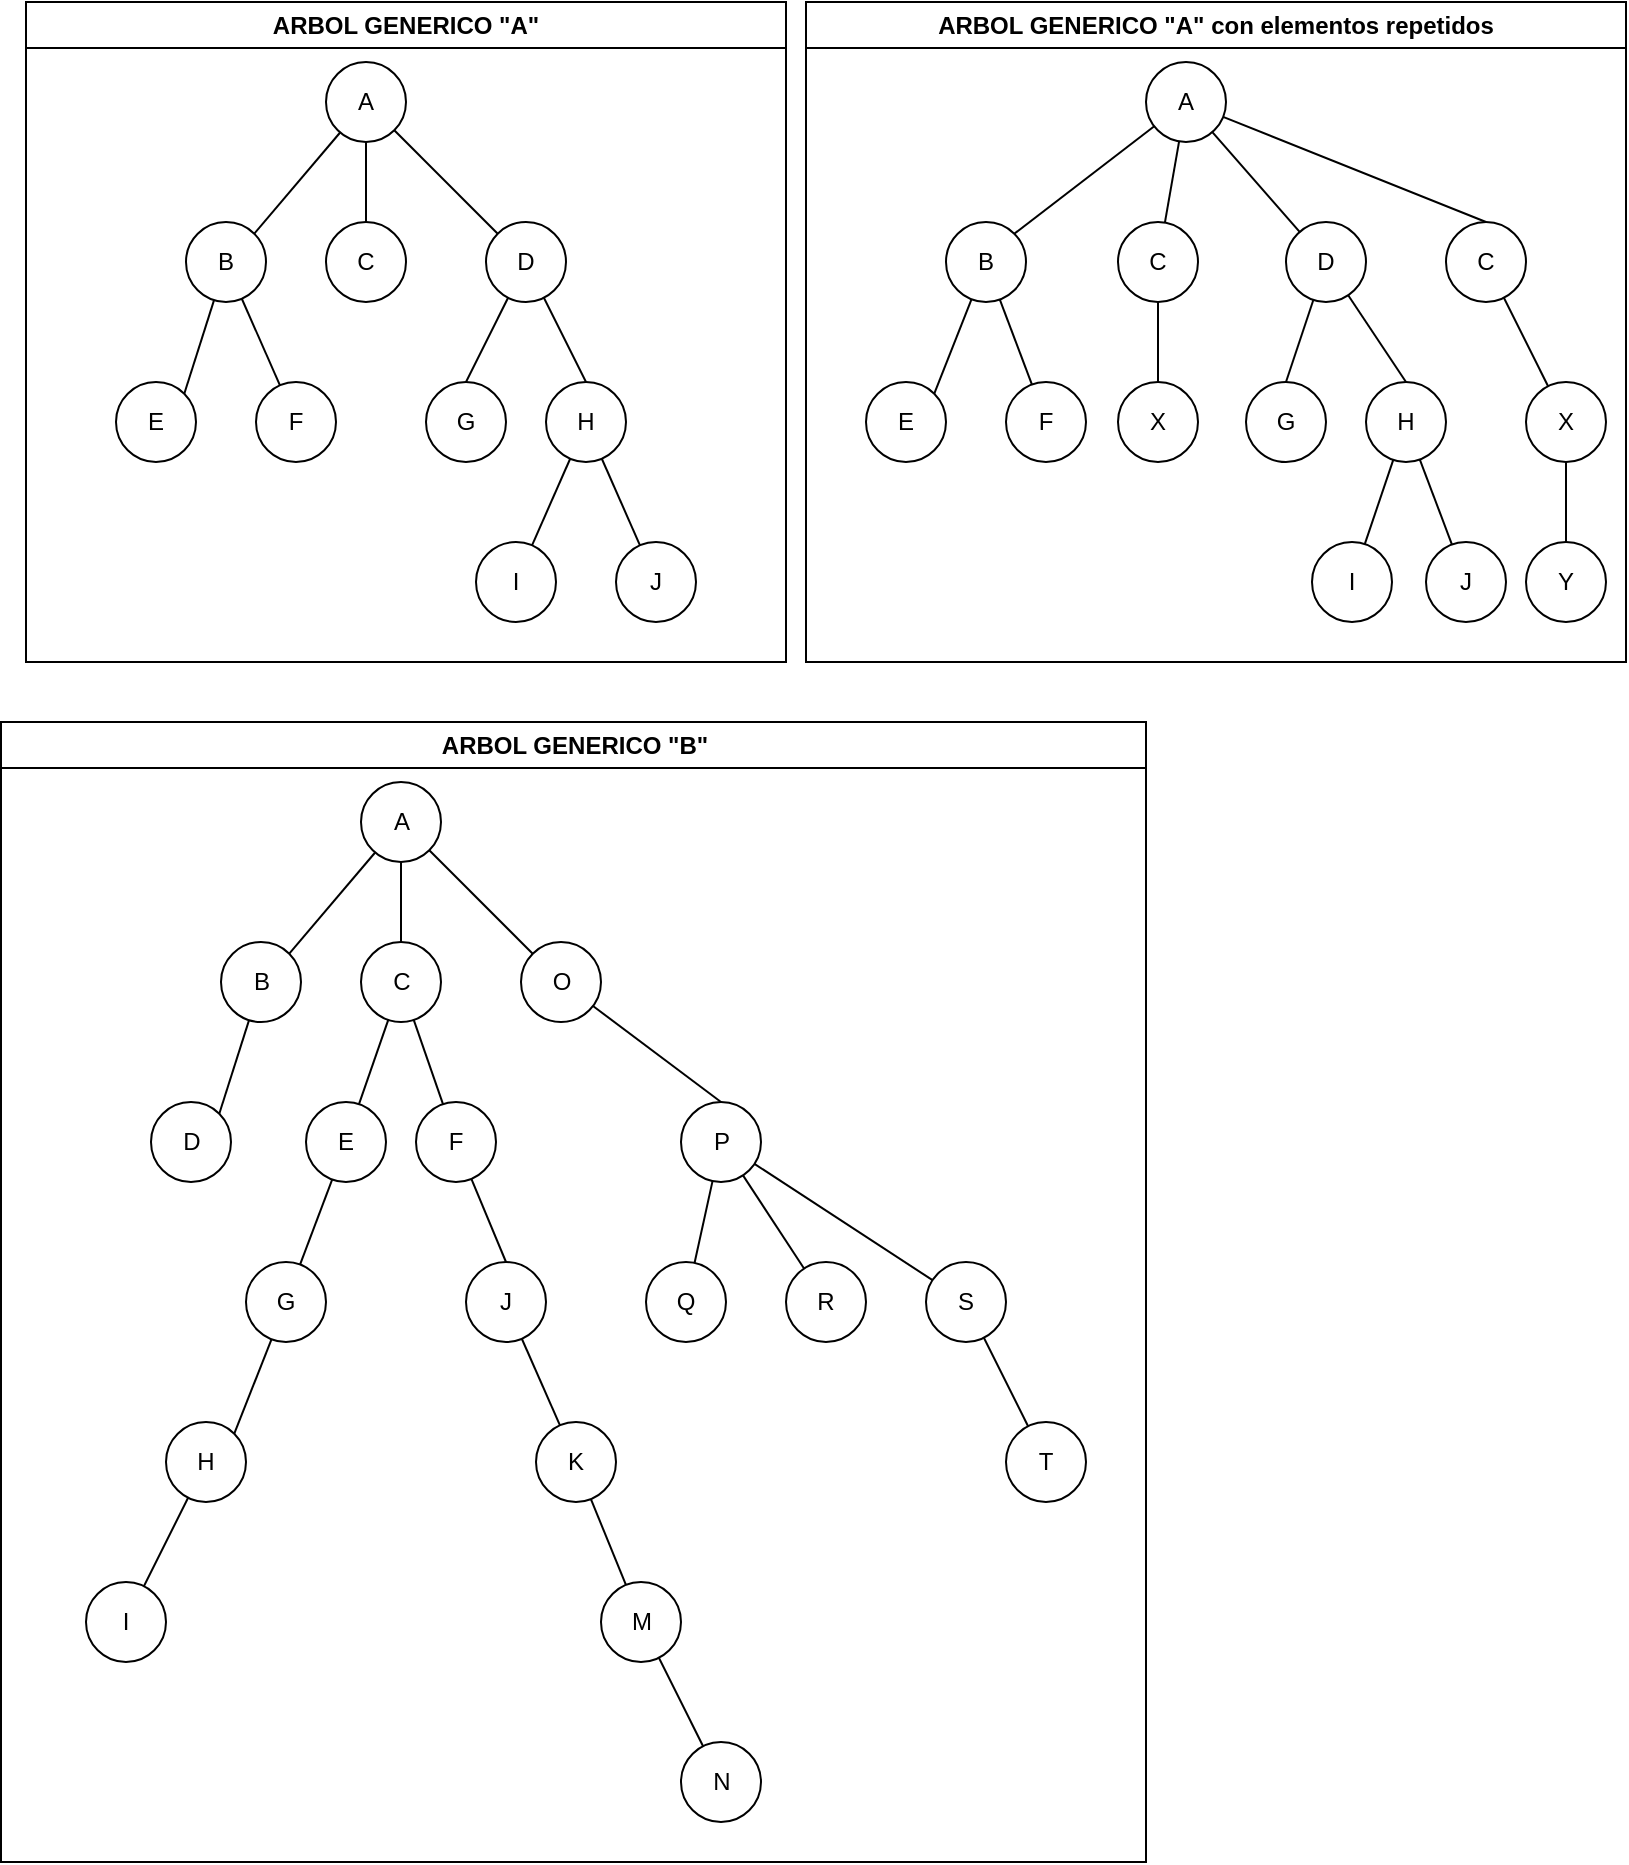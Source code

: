 <mxfile version="21.6.5" type="device" pages="3">
  <diagram id="vtQbG2iCPwCNItK1zILO" name="ArbolGenerico">
    <mxGraphModel dx="1434" dy="839" grid="1" gridSize="10" guides="1" tooltips="1" connect="1" arrows="1" fold="1" page="1" pageScale="1" pageWidth="850" pageHeight="1100" background="none" math="0" shadow="0">
      <root>
        <mxCell id="0" />
        <mxCell id="1" parent="0" />
        <mxCell id="65" value="ARBOL GENERICO &quot;B&quot;" style="swimlane;whiteSpace=wrap;html=1;shadow=0;labelBackgroundColor=none;rounded=0;gradientColor=none;swimlaneFillColor=default;" parent="1" vertex="1">
          <mxGeometry x="37.5" y="370" width="572.5" height="570" as="geometry" />
        </mxCell>
        <mxCell id="64" value="ARBOL GENERICO &quot;A&quot;" style="swimlane;whiteSpace=wrap;html=1;fillColor=default;gradientColor=none;shadow=0;swimlaneFillColor=default;labelBackgroundColor=none;rounded=0;" parent="1" vertex="1">
          <mxGeometry x="50" y="10" width="380" height="330" as="geometry" />
        </mxCell>
        <mxCell id="13" style="edgeStyle=none;html=1;entryX=1;entryY=0;entryDx=0;entryDy=0;endArrow=none;endFill=0;" parent="1" source="2" target="11" edge="1">
          <mxGeometry relative="1" as="geometry" />
        </mxCell>
        <mxCell id="14" style="edgeStyle=none;html=1;endArrow=none;endFill=0;" parent="1" source="2" target="10" edge="1">
          <mxGeometry relative="1" as="geometry" />
        </mxCell>
        <mxCell id="15" style="edgeStyle=none;html=1;endArrow=none;endFill=0;" parent="1" source="2" target="9" edge="1">
          <mxGeometry relative="1" as="geometry" />
        </mxCell>
        <mxCell id="2" value="A" style="ellipse;whiteSpace=wrap;html=1;aspect=fixed;" parent="1" vertex="1">
          <mxGeometry x="200" y="40" width="40" height="40" as="geometry" />
        </mxCell>
        <mxCell id="3" value="F" style="ellipse;whiteSpace=wrap;html=1;aspect=fixed;" parent="1" vertex="1">
          <mxGeometry x="165" y="200" width="40" height="40" as="geometry" />
        </mxCell>
        <mxCell id="4" value="E" style="ellipse;whiteSpace=wrap;html=1;aspect=fixed;" parent="1" vertex="1">
          <mxGeometry x="95" y="200" width="40" height="40" as="geometry" />
        </mxCell>
        <mxCell id="5" value="J" style="ellipse;whiteSpace=wrap;html=1;aspect=fixed;" parent="1" vertex="1">
          <mxGeometry x="345" y="280" width="40" height="40" as="geometry" />
        </mxCell>
        <mxCell id="6" value="I" style="ellipse;whiteSpace=wrap;html=1;aspect=fixed;" parent="1" vertex="1">
          <mxGeometry x="275" y="280" width="40" height="40" as="geometry" />
        </mxCell>
        <mxCell id="20" style="edgeStyle=none;html=1;endArrow=none;endFill=0;" parent="1" source="7" target="6" edge="1">
          <mxGeometry relative="1" as="geometry" />
        </mxCell>
        <mxCell id="21" style="edgeStyle=none;html=1;endArrow=none;endFill=0;" parent="1" source="7" target="5" edge="1">
          <mxGeometry relative="1" as="geometry" />
        </mxCell>
        <mxCell id="7" value="H" style="ellipse;whiteSpace=wrap;html=1;aspect=fixed;" parent="1" vertex="1">
          <mxGeometry x="310" y="200" width="40" height="40" as="geometry" />
        </mxCell>
        <mxCell id="8" value="G" style="ellipse;whiteSpace=wrap;html=1;aspect=fixed;" parent="1" vertex="1">
          <mxGeometry x="250" y="200" width="40" height="40" as="geometry" />
        </mxCell>
        <mxCell id="18" style="edgeStyle=none;html=1;entryX=0.5;entryY=0;entryDx=0;entryDy=0;endArrow=none;endFill=0;" parent="1" source="9" target="8" edge="1">
          <mxGeometry relative="1" as="geometry" />
        </mxCell>
        <mxCell id="19" style="edgeStyle=none;html=1;entryX=0.5;entryY=0;entryDx=0;entryDy=0;endArrow=none;endFill=0;" parent="1" source="9" target="7" edge="1">
          <mxGeometry relative="1" as="geometry" />
        </mxCell>
        <mxCell id="9" value="D" style="ellipse;whiteSpace=wrap;html=1;aspect=fixed;" parent="1" vertex="1">
          <mxGeometry x="280" y="120" width="40" height="40" as="geometry" />
        </mxCell>
        <mxCell id="10" value="C" style="ellipse;whiteSpace=wrap;html=1;aspect=fixed;" parent="1" vertex="1">
          <mxGeometry x="200" y="120" width="40" height="40" as="geometry" />
        </mxCell>
        <mxCell id="16" style="edgeStyle=none;html=1;entryX=1;entryY=0;entryDx=0;entryDy=0;endArrow=none;endFill=0;" parent="1" source="11" target="4" edge="1">
          <mxGeometry relative="1" as="geometry" />
        </mxCell>
        <mxCell id="17" style="edgeStyle=none;html=1;endArrow=none;endFill=0;" parent="1" source="11" target="3" edge="1">
          <mxGeometry relative="1" as="geometry" />
        </mxCell>
        <mxCell id="11" value="B" style="ellipse;whiteSpace=wrap;html=1;aspect=fixed;" parent="1" vertex="1">
          <mxGeometry x="130" y="120" width="40" height="40" as="geometry" />
        </mxCell>
        <mxCell id="23" style="edgeStyle=none;html=1;entryX=1;entryY=0;entryDx=0;entryDy=0;endArrow=none;endFill=0;" parent="1" source="26" target="41" edge="1">
          <mxGeometry relative="1" as="geometry" />
        </mxCell>
        <mxCell id="24" style="edgeStyle=none;html=1;endArrow=none;endFill=0;" parent="1" source="26" target="38" edge="1">
          <mxGeometry relative="1" as="geometry" />
        </mxCell>
        <mxCell id="25" style="edgeStyle=none;html=1;endArrow=none;endFill=0;" parent="1" source="26" target="37" edge="1">
          <mxGeometry relative="1" as="geometry" />
        </mxCell>
        <mxCell id="26" value="A" style="ellipse;whiteSpace=wrap;html=1;aspect=fixed;" parent="1" vertex="1">
          <mxGeometry x="217.5" y="400" width="40" height="40" as="geometry" />
        </mxCell>
        <mxCell id="54" style="edgeStyle=none;html=1;endArrow=none;endFill=0;" parent="1" source="27" target="53" edge="1">
          <mxGeometry relative="1" as="geometry" />
        </mxCell>
        <mxCell id="27" value="E" style="ellipse;whiteSpace=wrap;html=1;aspect=fixed;" parent="1" vertex="1">
          <mxGeometry x="190" y="560" width="40" height="40" as="geometry" />
        </mxCell>
        <mxCell id="28" value="D" style="ellipse;whiteSpace=wrap;html=1;aspect=fixed;" parent="1" vertex="1">
          <mxGeometry x="112.5" y="560" width="40" height="40" as="geometry" />
        </mxCell>
        <mxCell id="29" value="R" style="ellipse;whiteSpace=wrap;html=1;aspect=fixed;" parent="1" vertex="1">
          <mxGeometry x="430" y="640" width="40" height="40" as="geometry" />
        </mxCell>
        <mxCell id="30" value="Q" style="ellipse;whiteSpace=wrap;html=1;aspect=fixed;" parent="1" vertex="1">
          <mxGeometry x="360" y="640" width="40" height="40" as="geometry" />
        </mxCell>
        <mxCell id="31" style="edgeStyle=none;html=1;endArrow=none;endFill=0;" parent="1" source="33" target="30" edge="1">
          <mxGeometry relative="1" as="geometry" />
        </mxCell>
        <mxCell id="32" style="edgeStyle=none;html=1;endArrow=none;endFill=0;" parent="1" source="33" target="29" edge="1">
          <mxGeometry relative="1" as="geometry" />
        </mxCell>
        <mxCell id="61" style="edgeStyle=none;html=1;endArrow=none;endFill=0;" parent="1" source="33" target="46" edge="1">
          <mxGeometry relative="1" as="geometry" />
        </mxCell>
        <mxCell id="33" value="P" style="ellipse;whiteSpace=wrap;html=1;aspect=fixed;" parent="1" vertex="1">
          <mxGeometry x="377.5" y="560" width="40" height="40" as="geometry" />
        </mxCell>
        <mxCell id="55" style="edgeStyle=none;html=1;entryX=0.5;entryY=0;entryDx=0;entryDy=0;endArrow=none;endFill=0;" parent="1" source="34" target="50" edge="1">
          <mxGeometry relative="1" as="geometry" />
        </mxCell>
        <mxCell id="34" value="F" style="ellipse;whiteSpace=wrap;html=1;aspect=fixed;" parent="1" vertex="1">
          <mxGeometry x="245" y="560" width="40" height="40" as="geometry" />
        </mxCell>
        <mxCell id="36" style="edgeStyle=none;html=1;entryX=0.5;entryY=0;entryDx=0;entryDy=0;endArrow=none;endFill=0;" parent="1" source="37" target="33" edge="1">
          <mxGeometry relative="1" as="geometry" />
        </mxCell>
        <mxCell id="37" value="O" style="ellipse;whiteSpace=wrap;html=1;aspect=fixed;" parent="1" vertex="1">
          <mxGeometry x="297.5" y="480" width="40" height="40" as="geometry" />
        </mxCell>
        <mxCell id="43" style="edgeStyle=none;html=1;endArrow=none;endFill=0;" parent="1" source="38" target="27" edge="1">
          <mxGeometry relative="1" as="geometry" />
        </mxCell>
        <mxCell id="44" style="edgeStyle=none;html=1;endArrow=none;endFill=0;" parent="1" source="38" target="34" edge="1">
          <mxGeometry relative="1" as="geometry" />
        </mxCell>
        <mxCell id="38" value="C" style="ellipse;whiteSpace=wrap;html=1;aspect=fixed;" parent="1" vertex="1">
          <mxGeometry x="217.5" y="480" width="40" height="40" as="geometry" />
        </mxCell>
        <mxCell id="39" style="edgeStyle=none;html=1;entryX=1;entryY=0;entryDx=0;entryDy=0;endArrow=none;endFill=0;" parent="1" source="41" target="28" edge="1">
          <mxGeometry relative="1" as="geometry" />
        </mxCell>
        <mxCell id="41" value="B" style="ellipse;whiteSpace=wrap;html=1;aspect=fixed;" parent="1" vertex="1">
          <mxGeometry x="147.5" y="480" width="40" height="40" as="geometry" />
        </mxCell>
        <mxCell id="45" value="T" style="ellipse;whiteSpace=wrap;html=1;aspect=fixed;" parent="1" vertex="1">
          <mxGeometry x="540" y="720" width="40" height="40" as="geometry" />
        </mxCell>
        <mxCell id="62" style="edgeStyle=none;html=1;endArrow=none;endFill=0;" parent="1" source="46" target="45" edge="1">
          <mxGeometry relative="1" as="geometry" />
        </mxCell>
        <mxCell id="46" value="S" style="ellipse;whiteSpace=wrap;html=1;aspect=fixed;" parent="1" vertex="1">
          <mxGeometry x="500" y="640" width="40" height="40" as="geometry" />
        </mxCell>
        <mxCell id="47" value="N" style="ellipse;whiteSpace=wrap;html=1;aspect=fixed;" parent="1" vertex="1">
          <mxGeometry x="377.5" y="880" width="40" height="40" as="geometry" />
        </mxCell>
        <mxCell id="60" style="edgeStyle=none;html=1;endArrow=none;endFill=0;" parent="1" source="48" target="47" edge="1">
          <mxGeometry relative="1" as="geometry" />
        </mxCell>
        <mxCell id="48" value="M" style="ellipse;whiteSpace=wrap;html=1;aspect=fixed;" parent="1" vertex="1">
          <mxGeometry x="337.5" y="800" width="40" height="40" as="geometry" />
        </mxCell>
        <mxCell id="59" style="edgeStyle=none;html=1;endArrow=none;endFill=0;" parent="1" source="49" target="48" edge="1">
          <mxGeometry relative="1" as="geometry" />
        </mxCell>
        <mxCell id="49" value="K" style="ellipse;whiteSpace=wrap;html=1;aspect=fixed;" parent="1" vertex="1">
          <mxGeometry x="305" y="720" width="40" height="40" as="geometry" />
        </mxCell>
        <mxCell id="58" style="edgeStyle=none;html=1;endArrow=none;endFill=0;" parent="1" source="50" target="49" edge="1">
          <mxGeometry relative="1" as="geometry" />
        </mxCell>
        <mxCell id="50" value="J" style="ellipse;whiteSpace=wrap;html=1;aspect=fixed;" parent="1" vertex="1">
          <mxGeometry x="270" y="640" width="40" height="40" as="geometry" />
        </mxCell>
        <mxCell id="51" value="I" style="ellipse;whiteSpace=wrap;html=1;aspect=fixed;" parent="1" vertex="1">
          <mxGeometry x="80" y="800" width="40" height="40" as="geometry" />
        </mxCell>
        <mxCell id="57" style="edgeStyle=none;html=1;endArrow=none;endFill=0;" parent="1" source="52" target="51" edge="1">
          <mxGeometry relative="1" as="geometry" />
        </mxCell>
        <mxCell id="52" value="H" style="ellipse;whiteSpace=wrap;html=1;aspect=fixed;" parent="1" vertex="1">
          <mxGeometry x="120" y="720" width="40" height="40" as="geometry" />
        </mxCell>
        <mxCell id="56" style="edgeStyle=none;html=1;entryX=1;entryY=0;entryDx=0;entryDy=0;endArrow=none;endFill=0;" parent="1" source="53" target="52" edge="1">
          <mxGeometry relative="1" as="geometry" />
        </mxCell>
        <mxCell id="53" value="G" style="ellipse;whiteSpace=wrap;html=1;aspect=fixed;" parent="1" vertex="1">
          <mxGeometry x="160" y="640" width="40" height="40" as="geometry" />
        </mxCell>
        <mxCell id="jhgmRQw9Yo3TFWCBX6kU-65" value="ARBOL GENERICO &quot;A&quot; con elementos repetidos" style="swimlane;whiteSpace=wrap;html=1;fillColor=default;gradientColor=none;shadow=0;swimlaneFillColor=default;labelBackgroundColor=none;rounded=0;" vertex="1" parent="1">
          <mxGeometry x="440" y="10" width="410" height="330" as="geometry" />
        </mxCell>
        <mxCell id="jhgmRQw9Yo3TFWCBX6kU-84" value="B" style="ellipse;whiteSpace=wrap;html=1;aspect=fixed;" vertex="1" parent="jhgmRQw9Yo3TFWCBX6kU-65">
          <mxGeometry x="70" y="110" width="40" height="40" as="geometry" />
        </mxCell>
        <mxCell id="jhgmRQw9Yo3TFWCBX6kU-86" style="edgeStyle=orthogonalEdgeStyle;rounded=0;orthogonalLoop=1;jettySize=auto;html=1;entryX=0.5;entryY=0;entryDx=0;entryDy=0;endArrow=none;endFill=0;" edge="1" parent="jhgmRQw9Yo3TFWCBX6kU-65" source="jhgmRQw9Yo3TFWCBX6kU-81" target="jhgmRQw9Yo3TFWCBX6kU-85">
          <mxGeometry relative="1" as="geometry" />
        </mxCell>
        <mxCell id="jhgmRQw9Yo3TFWCBX6kU-81" value="C" style="ellipse;whiteSpace=wrap;html=1;aspect=fixed;" vertex="1" parent="jhgmRQw9Yo3TFWCBX6kU-65">
          <mxGeometry x="156" y="110" width="40" height="40" as="geometry" />
        </mxCell>
        <mxCell id="jhgmRQw9Yo3TFWCBX6kU-85" value="X" style="ellipse;whiteSpace=wrap;html=1;aspect=fixed;" vertex="1" parent="jhgmRQw9Yo3TFWCBX6kU-65">
          <mxGeometry x="156" y="190" width="40" height="40" as="geometry" />
        </mxCell>
        <mxCell id="jhgmRQw9Yo3TFWCBX6kU-94" style="rounded=0;orthogonalLoop=1;jettySize=auto;html=1;endArrow=none;endFill=0;strokeColor=default;" edge="1" parent="jhgmRQw9Yo3TFWCBX6kU-65" source="jhgmRQw9Yo3TFWCBX6kU-87" target="jhgmRQw9Yo3TFWCBX6kU-91">
          <mxGeometry relative="1" as="geometry" />
        </mxCell>
        <mxCell id="jhgmRQw9Yo3TFWCBX6kU-87" value="C" style="ellipse;whiteSpace=wrap;html=1;aspect=fixed;" vertex="1" parent="jhgmRQw9Yo3TFWCBX6kU-65">
          <mxGeometry x="320" y="110" width="40" height="40" as="geometry" />
        </mxCell>
        <mxCell id="jhgmRQw9Yo3TFWCBX6kU-95" style="edgeStyle=orthogonalEdgeStyle;rounded=0;orthogonalLoop=1;jettySize=auto;html=1;endArrow=none;endFill=0;" edge="1" parent="jhgmRQw9Yo3TFWCBX6kU-65" source="jhgmRQw9Yo3TFWCBX6kU-91" target="jhgmRQw9Yo3TFWCBX6kU-93">
          <mxGeometry relative="1" as="geometry" />
        </mxCell>
        <mxCell id="jhgmRQw9Yo3TFWCBX6kU-91" value="X" style="ellipse;whiteSpace=wrap;html=1;aspect=fixed;" vertex="1" parent="jhgmRQw9Yo3TFWCBX6kU-65">
          <mxGeometry x="360" y="190" width="40" height="40" as="geometry" />
        </mxCell>
        <mxCell id="jhgmRQw9Yo3TFWCBX6kU-93" value="Y" style="ellipse;whiteSpace=wrap;html=1;aspect=fixed;" vertex="1" parent="jhgmRQw9Yo3TFWCBX6kU-65">
          <mxGeometry x="360" y="270" width="40" height="40" as="geometry" />
        </mxCell>
        <mxCell id="jhgmRQw9Yo3TFWCBX6kU-80" value="D" style="ellipse;whiteSpace=wrap;html=1;aspect=fixed;" vertex="1" parent="jhgmRQw9Yo3TFWCBX6kU-65">
          <mxGeometry x="240" y="110" width="40" height="40" as="geometry" />
        </mxCell>
        <mxCell id="jhgmRQw9Yo3TFWCBX6kU-66" style="edgeStyle=none;html=1;entryX=1;entryY=0;entryDx=0;entryDy=0;endArrow=none;endFill=0;" edge="1" parent="1" source="jhgmRQw9Yo3TFWCBX6kU-69" target="jhgmRQw9Yo3TFWCBX6kU-84">
          <mxGeometry relative="1" as="geometry" />
        </mxCell>
        <mxCell id="jhgmRQw9Yo3TFWCBX6kU-67" style="edgeStyle=none;html=1;endArrow=none;endFill=0;" edge="1" parent="1" source="jhgmRQw9Yo3TFWCBX6kU-69" target="jhgmRQw9Yo3TFWCBX6kU-81">
          <mxGeometry relative="1" as="geometry" />
        </mxCell>
        <mxCell id="jhgmRQw9Yo3TFWCBX6kU-68" style="edgeStyle=none;html=1;endArrow=none;endFill=0;" edge="1" parent="1" source="jhgmRQw9Yo3TFWCBX6kU-69" target="jhgmRQw9Yo3TFWCBX6kU-80">
          <mxGeometry relative="1" as="geometry" />
        </mxCell>
        <mxCell id="jhgmRQw9Yo3TFWCBX6kU-69" value="A" style="ellipse;whiteSpace=wrap;html=1;aspect=fixed;" vertex="1" parent="1">
          <mxGeometry x="610" y="40" width="40" height="40" as="geometry" />
        </mxCell>
        <mxCell id="jhgmRQw9Yo3TFWCBX6kU-70" value="F" style="ellipse;whiteSpace=wrap;html=1;aspect=fixed;" vertex="1" parent="1">
          <mxGeometry x="540" y="200" width="40" height="40" as="geometry" />
        </mxCell>
        <mxCell id="jhgmRQw9Yo3TFWCBX6kU-71" value="E" style="ellipse;whiteSpace=wrap;html=1;aspect=fixed;" vertex="1" parent="1">
          <mxGeometry x="470" y="200" width="40" height="40" as="geometry" />
        </mxCell>
        <mxCell id="jhgmRQw9Yo3TFWCBX6kU-72" value="J" style="ellipse;whiteSpace=wrap;html=1;aspect=fixed;" vertex="1" parent="1">
          <mxGeometry x="750" y="280" width="40" height="40" as="geometry" />
        </mxCell>
        <mxCell id="jhgmRQw9Yo3TFWCBX6kU-73" value="I" style="ellipse;whiteSpace=wrap;html=1;aspect=fixed;" vertex="1" parent="1">
          <mxGeometry x="693" y="280" width="40" height="40" as="geometry" />
        </mxCell>
        <mxCell id="jhgmRQw9Yo3TFWCBX6kU-74" style="edgeStyle=none;html=1;endArrow=none;endFill=0;" edge="1" parent="1" source="jhgmRQw9Yo3TFWCBX6kU-76" target="jhgmRQw9Yo3TFWCBX6kU-73">
          <mxGeometry relative="1" as="geometry" />
        </mxCell>
        <mxCell id="jhgmRQw9Yo3TFWCBX6kU-75" style="edgeStyle=none;html=1;endArrow=none;endFill=0;" edge="1" parent="1" source="jhgmRQw9Yo3TFWCBX6kU-76" target="jhgmRQw9Yo3TFWCBX6kU-72">
          <mxGeometry relative="1" as="geometry" />
        </mxCell>
        <mxCell id="jhgmRQw9Yo3TFWCBX6kU-76" value="H" style="ellipse;whiteSpace=wrap;html=1;aspect=fixed;" vertex="1" parent="1">
          <mxGeometry x="720" y="200" width="40" height="40" as="geometry" />
        </mxCell>
        <mxCell id="jhgmRQw9Yo3TFWCBX6kU-77" value="G" style="ellipse;whiteSpace=wrap;html=1;aspect=fixed;" vertex="1" parent="1">
          <mxGeometry x="660" y="200" width="40" height="40" as="geometry" />
        </mxCell>
        <mxCell id="jhgmRQw9Yo3TFWCBX6kU-78" style="edgeStyle=none;html=1;entryX=0.5;entryY=0;entryDx=0;entryDy=0;endArrow=none;endFill=0;" edge="1" parent="1" source="jhgmRQw9Yo3TFWCBX6kU-80" target="jhgmRQw9Yo3TFWCBX6kU-77">
          <mxGeometry relative="1" as="geometry" />
        </mxCell>
        <mxCell id="jhgmRQw9Yo3TFWCBX6kU-79" style="edgeStyle=none;html=1;entryX=0.5;entryY=0;entryDx=0;entryDy=0;endArrow=none;endFill=0;" edge="1" parent="1" source="jhgmRQw9Yo3TFWCBX6kU-80" target="jhgmRQw9Yo3TFWCBX6kU-76">
          <mxGeometry relative="1" as="geometry" />
        </mxCell>
        <mxCell id="jhgmRQw9Yo3TFWCBX6kU-82" style="edgeStyle=none;html=1;entryX=1;entryY=0;entryDx=0;entryDy=0;endArrow=none;endFill=0;" edge="1" parent="1" source="jhgmRQw9Yo3TFWCBX6kU-84" target="jhgmRQw9Yo3TFWCBX6kU-71">
          <mxGeometry relative="1" as="geometry" />
        </mxCell>
        <mxCell id="jhgmRQw9Yo3TFWCBX6kU-83" style="edgeStyle=none;html=1;endArrow=none;endFill=0;" edge="1" parent="1" source="jhgmRQw9Yo3TFWCBX6kU-84" target="jhgmRQw9Yo3TFWCBX6kU-70">
          <mxGeometry relative="1" as="geometry" />
        </mxCell>
        <mxCell id="jhgmRQw9Yo3TFWCBX6kU-89" style="edgeStyle=none;html=1;endArrow=none;endFill=0;entryX=0.5;entryY=0;entryDx=0;entryDy=0;" edge="1" parent="1" source="jhgmRQw9Yo3TFWCBX6kU-69" target="jhgmRQw9Yo3TFWCBX6kU-87">
          <mxGeometry relative="1" as="geometry">
            <mxPoint x="700" y="70" as="sourcePoint" />
            <mxPoint x="752" y="122" as="targetPoint" />
          </mxGeometry>
        </mxCell>
      </root>
    </mxGraphModel>
  </diagram>
  <diagram id="T-NFlT0KaKFG3S1YzKbj" name="ArbolAvl">
    <mxGraphModel dx="1181" dy="769" grid="1" gridSize="10" guides="1" tooltips="1" connect="1" arrows="1" fold="1" page="1" pageScale="1" pageWidth="1100" pageHeight="850" math="0" shadow="0">
      <root>
        <mxCell id="0" />
        <mxCell id="1" parent="0" />
        <mxCell id="AsA0IZtd-86ldSy1f_KX-1" value="ARBOL AVL, con info ciudades" style="swimlane;whiteSpace=wrap;html=1;shadow=0;labelBackgroundColor=none;rounded=0;gradientColor=none;swimlaneFillColor=default;" parent="1" vertex="1">
          <mxGeometry x="43.75" y="10" width="1016.25" height="510" as="geometry" />
        </mxCell>
        <mxCell id="5MJ4uqOrB6V0u97CGc1s-40" style="edgeStyle=none;html=1;endArrow=none;endFill=0;" parent="1" source="5MJ4uqOrB6V0u97CGc1s-1" target="5MJ4uqOrB6V0u97CGc1s-33" edge="1">
          <mxGeometry relative="1" as="geometry" />
        </mxCell>
        <mxCell id="5MJ4uqOrB6V0u97CGc1s-41" style="edgeStyle=none;html=1;endArrow=none;endFill=0;" parent="1" source="5MJ4uqOrB6V0u97CGc1s-1" target="5MJ4uqOrB6V0u97CGc1s-32" edge="1">
          <mxGeometry relative="1" as="geometry" />
        </mxCell>
        <mxCell id="5MJ4uqOrB6V0u97CGc1s-1" value="5000" style="ellipse;whiteSpace=wrap;html=1;aspect=fixed;" parent="1" vertex="1">
          <mxGeometry x="390" y="40" width="40" height="40" as="geometry" />
        </mxCell>
        <mxCell id="5MJ4uqOrB6V0u97CGc1s-2" value="A" style="ellipse;whiteSpace=wrap;html=1;aspect=fixed;" parent="1" vertex="1">
          <mxGeometry x="690" y="260" width="40" height="40" as="geometry" />
        </mxCell>
        <mxCell id="5MJ4uqOrB6V0u97CGc1s-3" value="A" style="ellipse;whiteSpace=wrap;html=1;aspect=fixed;" parent="1" vertex="1">
          <mxGeometry x="690" y="260" width="40" height="40" as="geometry" />
        </mxCell>
        <mxCell id="5MJ4uqOrB6V0u97CGc1s-4" value="A" style="ellipse;whiteSpace=wrap;html=1;aspect=fixed;" parent="1" vertex="1">
          <mxGeometry x="690" y="260" width="40" height="40" as="geometry" />
        </mxCell>
        <mxCell id="5MJ4uqOrB6V0u97CGc1s-5" value="A" style="ellipse;whiteSpace=wrap;html=1;aspect=fixed;" parent="1" vertex="1">
          <mxGeometry x="690" y="260" width="40" height="40" as="geometry" />
        </mxCell>
        <mxCell id="5MJ4uqOrB6V0u97CGc1s-6" value="A" style="ellipse;whiteSpace=wrap;html=1;aspect=fixed;" parent="1" vertex="1">
          <mxGeometry x="690" y="260" width="40" height="40" as="geometry" />
        </mxCell>
        <mxCell id="5MJ4uqOrB6V0u97CGc1s-7" value="A" style="ellipse;whiteSpace=wrap;html=1;aspect=fixed;" parent="1" vertex="1">
          <mxGeometry x="690" y="260" width="40" height="40" as="geometry" />
        </mxCell>
        <mxCell id="5MJ4uqOrB6V0u97CGc1s-8" value="A" style="ellipse;whiteSpace=wrap;html=1;aspect=fixed;" parent="1" vertex="1">
          <mxGeometry x="690" y="260" width="40" height="40" as="geometry" />
        </mxCell>
        <mxCell id="5MJ4uqOrB6V0u97CGc1s-9" value="A" style="ellipse;whiteSpace=wrap;html=1;aspect=fixed;" parent="1" vertex="1">
          <mxGeometry x="690" y="260" width="40" height="40" as="geometry" />
        </mxCell>
        <mxCell id="5MJ4uqOrB6V0u97CGc1s-10" value="A" style="ellipse;whiteSpace=wrap;html=1;aspect=fixed;" parent="1" vertex="1">
          <mxGeometry x="690" y="260" width="40" height="40" as="geometry" />
        </mxCell>
        <mxCell id="5MJ4uqOrB6V0u97CGc1s-11" value="A" style="ellipse;whiteSpace=wrap;html=1;aspect=fixed;" parent="1" vertex="1">
          <mxGeometry x="690" y="260" width="40" height="40" as="geometry" />
        </mxCell>
        <mxCell id="5MJ4uqOrB6V0u97CGc1s-12" value="A" style="ellipse;whiteSpace=wrap;html=1;aspect=fixed;" parent="1" vertex="1">
          <mxGeometry x="690" y="260" width="40" height="40" as="geometry" />
        </mxCell>
        <mxCell id="5MJ4uqOrB6V0u97CGc1s-13" value="A" style="ellipse;whiteSpace=wrap;html=1;aspect=fixed;" parent="1" vertex="1">
          <mxGeometry x="690" y="260" width="40" height="40" as="geometry" />
        </mxCell>
        <mxCell id="5MJ4uqOrB6V0u97CGc1s-14" value="A" style="ellipse;whiteSpace=wrap;html=1;aspect=fixed;" parent="1" vertex="1">
          <mxGeometry x="690" y="260" width="40" height="40" as="geometry" />
        </mxCell>
        <mxCell id="5MJ4uqOrB6V0u97CGc1s-60" style="edgeStyle=none;html=1;endArrow=none;endFill=0;" parent="1" source="5MJ4uqOrB6V0u97CGc1s-15" target="5MJ4uqOrB6V0u97CGc1s-59" edge="1">
          <mxGeometry relative="1" as="geometry" />
        </mxCell>
        <mxCell id="5MJ4uqOrB6V0u97CGc1s-61" style="edgeStyle=none;html=1;endArrow=none;endFill=0;" parent="1" source="5MJ4uqOrB6V0u97CGc1s-15" target="5MJ4uqOrB6V0u97CGc1s-58" edge="1">
          <mxGeometry relative="1" as="geometry" />
        </mxCell>
        <mxCell id="5MJ4uqOrB6V0u97CGc1s-15" value="8500" style="ellipse;whiteSpace=wrap;html=1;aspect=fixed;" parent="1" vertex="1">
          <mxGeometry x="690" y="260" width="40" height="40" as="geometry" />
        </mxCell>
        <mxCell id="5MJ4uqOrB6V0u97CGc1s-16" value="5700" style="ellipse;whiteSpace=wrap;html=1;aspect=fixed;" parent="1" vertex="1">
          <mxGeometry x="570" y="340" width="40" height="40" as="geometry" />
        </mxCell>
        <mxCell id="5MJ4uqOrB6V0u97CGc1s-54" style="edgeStyle=none;html=1;endArrow=none;endFill=0;" parent="1" source="5MJ4uqOrB6V0u97CGc1s-17" target="5MJ4uqOrB6V0u97CGc1s-16" edge="1">
          <mxGeometry relative="1" as="geometry" />
        </mxCell>
        <mxCell id="5MJ4uqOrB6V0u97CGc1s-17" value="5500" style="ellipse;whiteSpace=wrap;html=1;aspect=fixed;" parent="1" vertex="1">
          <mxGeometry x="540" y="260" width="40" height="40" as="geometry" />
        </mxCell>
        <mxCell id="5MJ4uqOrB6V0u97CGc1s-18" value="5300" style="ellipse;whiteSpace=wrap;html=1;aspect=fixed;" parent="1" vertex="1">
          <mxGeometry x="460" y="260" width="40" height="40" as="geometry" />
        </mxCell>
        <mxCell id="5MJ4uqOrB6V0u97CGc1s-55" style="edgeStyle=none;html=1;endArrow=none;endFill=0;" parent="1" source="5MJ4uqOrB6V0u97CGc1s-19" target="5MJ4uqOrB6V0u97CGc1s-15" edge="1">
          <mxGeometry relative="1" as="geometry" />
        </mxCell>
        <mxCell id="5MJ4uqOrB6V0u97CGc1s-57" style="edgeStyle=none;html=1;endArrow=none;endFill=0;" parent="1" source="5MJ4uqOrB6V0u97CGc1s-19" target="5MJ4uqOrB6V0u97CGc1s-56" edge="1">
          <mxGeometry relative="1" as="geometry" />
        </mxCell>
        <mxCell id="5MJ4uqOrB6V0u97CGc1s-19" value="9103" style="ellipse;whiteSpace=wrap;html=1;aspect=fixed;" parent="1" vertex="1">
          <mxGeometry x="730" y="190" width="40" height="40" as="geometry" />
        </mxCell>
        <mxCell id="5MJ4uqOrB6V0u97CGc1s-51" style="edgeStyle=none;html=1;endArrow=none;endFill=0;" parent="1" source="5MJ4uqOrB6V0u97CGc1s-20" target="5MJ4uqOrB6V0u97CGc1s-18" edge="1">
          <mxGeometry relative="1" as="geometry" />
        </mxCell>
        <mxCell id="5MJ4uqOrB6V0u97CGc1s-52" style="edgeStyle=none;html=1;endArrow=none;endFill=0;" parent="1" source="5MJ4uqOrB6V0u97CGc1s-20" target="5MJ4uqOrB6V0u97CGc1s-17" edge="1">
          <mxGeometry relative="1" as="geometry" />
        </mxCell>
        <mxCell id="5MJ4uqOrB6V0u97CGc1s-20" value="5400" style="ellipse;whiteSpace=wrap;html=1;aspect=fixed;" parent="1" vertex="1">
          <mxGeometry x="510" y="190" width="40" height="40" as="geometry" />
        </mxCell>
        <mxCell id="5MJ4uqOrB6V0u97CGc1s-21" value="4700" style="ellipse;whiteSpace=wrap;html=1;aspect=fixed;" parent="1" vertex="1">
          <mxGeometry x="420" y="340" width="40" height="40" as="geometry" />
        </mxCell>
        <mxCell id="5MJ4uqOrB6V0u97CGc1s-22" value="4400" style="ellipse;whiteSpace=wrap;html=1;aspect=fixed;" parent="1" vertex="1">
          <mxGeometry x="350" y="340" width="40" height="40" as="geometry" />
        </mxCell>
        <mxCell id="5MJ4uqOrB6V0u97CGc1s-23" value="4000" style="ellipse;whiteSpace=wrap;html=1;aspect=fixed;" parent="1" vertex="1">
          <mxGeometry x="290" y="340" width="40" height="40" as="geometry" />
        </mxCell>
        <mxCell id="5MJ4uqOrB6V0u97CGc1s-46" style="edgeStyle=none;html=1;endArrow=none;endFill=0;" parent="1" source="5MJ4uqOrB6V0u97CGc1s-24" target="5MJ4uqOrB6V0u97CGc1s-22" edge="1">
          <mxGeometry relative="1" as="geometry" />
        </mxCell>
        <mxCell id="5MJ4uqOrB6V0u97CGc1s-47" style="edgeStyle=none;html=1;endArrow=none;endFill=0;" parent="1" source="5MJ4uqOrB6V0u97CGc1s-24" target="5MJ4uqOrB6V0u97CGc1s-21" edge="1">
          <mxGeometry relative="1" as="geometry" />
        </mxCell>
        <mxCell id="5MJ4uqOrB6V0u97CGc1s-24" value="4600" style="ellipse;whiteSpace=wrap;html=1;aspect=fixed;" parent="1" vertex="1">
          <mxGeometry x="380" y="260" width="40" height="40" as="geometry" />
        </mxCell>
        <mxCell id="5MJ4uqOrB6V0u97CGc1s-45" style="edgeStyle=none;html=1;endArrow=none;endFill=0;" parent="1" source="5MJ4uqOrB6V0u97CGc1s-25" target="5MJ4uqOrB6V0u97CGc1s-23" edge="1">
          <mxGeometry relative="1" as="geometry" />
        </mxCell>
        <mxCell id="5MJ4uqOrB6V0u97CGc1s-25" value="3600" style="ellipse;whiteSpace=wrap;html=1;aspect=fixed;" parent="1" vertex="1">
          <mxGeometry x="260" y="260" width="40" height="40" as="geometry" />
        </mxCell>
        <mxCell id="5MJ4uqOrB6V0u97CGc1s-26" value="3300" style="ellipse;whiteSpace=wrap;html=1;aspect=fixed;" parent="1" vertex="1">
          <mxGeometry x="170" y="340" width="40" height="40" as="geometry" />
        </mxCell>
        <mxCell id="5MJ4uqOrB6V0u97CGc1s-27" value="3000" style="ellipse;whiteSpace=wrap;html=1;aspect=fixed;" parent="1" vertex="1">
          <mxGeometry x="100" y="340" width="40" height="40" as="geometry" />
        </mxCell>
        <mxCell id="5MJ4uqOrB6V0u97CGc1s-42" style="edgeStyle=none;html=1;endArrow=none;endFill=0;" parent="1" source="5MJ4uqOrB6V0u97CGc1s-28" target="5MJ4uqOrB6V0u97CGc1s-26" edge="1">
          <mxGeometry relative="1" as="geometry" />
        </mxCell>
        <mxCell id="5MJ4uqOrB6V0u97CGc1s-28" value="3400" style="ellipse;whiteSpace=wrap;html=1;aspect=fixed;" parent="1" vertex="1">
          <mxGeometry x="200" y="260" width="40" height="40" as="geometry" />
        </mxCell>
        <mxCell id="5MJ4uqOrB6V0u97CGc1s-34" style="edgeStyle=none;html=1;entryX=0.5;entryY=0.25;entryDx=0;entryDy=0;entryPerimeter=0;endArrow=none;endFill=0;" parent="1" source="5MJ4uqOrB6V0u97CGc1s-29" target="5MJ4uqOrB6V0u97CGc1s-27" edge="1">
          <mxGeometry relative="1" as="geometry" />
        </mxCell>
        <mxCell id="5MJ4uqOrB6V0u97CGc1s-29" value="1000" style="ellipse;whiteSpace=wrap;html=1;aspect=fixed;" parent="1" vertex="1">
          <mxGeometry x="70" y="260" width="40" height="40" as="geometry" />
        </mxCell>
        <mxCell id="5MJ4uqOrB6V0u97CGc1s-43" style="edgeStyle=none;html=1;endArrow=none;endFill=0;" parent="1" source="5MJ4uqOrB6V0u97CGc1s-30" target="5MJ4uqOrB6V0u97CGc1s-25" edge="1">
          <mxGeometry relative="1" as="geometry" />
        </mxCell>
        <mxCell id="5MJ4uqOrB6V0u97CGc1s-44" style="edgeStyle=none;html=1;endArrow=none;endFill=0;" parent="1" source="5MJ4uqOrB6V0u97CGc1s-30" target="5MJ4uqOrB6V0u97CGc1s-24" edge="1">
          <mxGeometry relative="1" as="geometry" />
        </mxCell>
        <mxCell id="5MJ4uqOrB6V0u97CGc1s-30" value="4200" style="ellipse;whiteSpace=wrap;html=1;aspect=fixed;" parent="1" vertex="1">
          <mxGeometry x="310" y="190" width="40" height="40" as="geometry" />
        </mxCell>
        <mxCell id="5MJ4uqOrB6V0u97CGc1s-35" style="edgeStyle=none;html=1;endArrow=none;endFill=0;" parent="1" source="5MJ4uqOrB6V0u97CGc1s-31" target="5MJ4uqOrB6V0u97CGc1s-29" edge="1">
          <mxGeometry relative="1" as="geometry" />
        </mxCell>
        <mxCell id="5MJ4uqOrB6V0u97CGc1s-36" style="edgeStyle=none;html=1;endArrow=none;endFill=0;" parent="1" source="5MJ4uqOrB6V0u97CGc1s-31" target="5MJ4uqOrB6V0u97CGc1s-28" edge="1">
          <mxGeometry relative="1" as="geometry" />
        </mxCell>
        <mxCell id="5MJ4uqOrB6V0u97CGc1s-31" value="3100" style="ellipse;whiteSpace=wrap;html=1;aspect=fixed;" parent="1" vertex="1">
          <mxGeometry x="130" y="190" width="40" height="40" as="geometry" />
        </mxCell>
        <mxCell id="5MJ4uqOrB6V0u97CGc1s-49" style="edgeStyle=none;html=1;endArrow=none;endFill=0;" parent="1" source="5MJ4uqOrB6V0u97CGc1s-32" target="5MJ4uqOrB6V0u97CGc1s-19" edge="1">
          <mxGeometry relative="1" as="geometry" />
        </mxCell>
        <mxCell id="5MJ4uqOrB6V0u97CGc1s-50" style="edgeStyle=none;html=1;endArrow=none;endFill=0;" parent="1" source="5MJ4uqOrB6V0u97CGc1s-32" target="5MJ4uqOrB6V0u97CGc1s-20" edge="1">
          <mxGeometry relative="1" as="geometry" />
        </mxCell>
        <mxCell id="5MJ4uqOrB6V0u97CGc1s-32" value="6300" style="ellipse;whiteSpace=wrap;html=1;aspect=fixed;" parent="1" vertex="1">
          <mxGeometry x="560" y="120" width="40" height="40" as="geometry" />
        </mxCell>
        <mxCell id="5MJ4uqOrB6V0u97CGc1s-37" style="edgeStyle=none;html=1;endArrow=none;endFill=0;" parent="1" source="5MJ4uqOrB6V0u97CGc1s-33" target="5MJ4uqOrB6V0u97CGc1s-31" edge="1">
          <mxGeometry relative="1" as="geometry" />
        </mxCell>
        <mxCell id="5MJ4uqOrB6V0u97CGc1s-38" style="edgeStyle=none;html=1;endArrow=none;endFill=0;" parent="1" source="5MJ4uqOrB6V0u97CGc1s-33" target="5MJ4uqOrB6V0u97CGc1s-30" edge="1">
          <mxGeometry relative="1" as="geometry" />
        </mxCell>
        <mxCell id="5MJ4uqOrB6V0u97CGc1s-33" value="3500" style="ellipse;whiteSpace=wrap;html=1;aspect=fixed;" parent="1" vertex="1">
          <mxGeometry x="230" y="120" width="40" height="40" as="geometry" />
        </mxCell>
        <mxCell id="5MJ4uqOrB6V0u97CGc1s-74" style="edgeStyle=none;html=1;entryX=0.5;entryY=0;entryDx=0;entryDy=0;endArrow=none;endFill=0;" parent="1" source="5MJ4uqOrB6V0u97CGc1s-56" target="5MJ4uqOrB6V0u97CGc1s-69" edge="1">
          <mxGeometry relative="1" as="geometry" />
        </mxCell>
        <mxCell id="5MJ4uqOrB6V0u97CGc1s-75" style="edgeStyle=none;html=1;endArrow=none;endFill=0;" parent="1" source="5MJ4uqOrB6V0u97CGc1s-56" target="5MJ4uqOrB6V0u97CGc1s-70" edge="1">
          <mxGeometry relative="1" as="geometry" />
        </mxCell>
        <mxCell id="5MJ4uqOrB6V0u97CGc1s-56" value="9400" style="ellipse;whiteSpace=wrap;html=1;aspect=fixed;" parent="1" vertex="1">
          <mxGeometry x="910" y="260" width="40" height="40" as="geometry" />
        </mxCell>
        <mxCell id="5MJ4uqOrB6V0u97CGc1s-68" style="edgeStyle=none;html=1;endArrow=none;endFill=0;" parent="1" source="5MJ4uqOrB6V0u97CGc1s-58" target="5MJ4uqOrB6V0u97CGc1s-66" edge="1">
          <mxGeometry relative="1" as="geometry" />
        </mxCell>
        <mxCell id="5MJ4uqOrB6V0u97CGc1s-58" value="9040" style="ellipse;whiteSpace=wrap;html=1;aspect=fixed;" parent="1" vertex="1">
          <mxGeometry x="760" y="340" width="40" height="40" as="geometry" />
        </mxCell>
        <mxCell id="5MJ4uqOrB6V0u97CGc1s-64" style="edgeStyle=none;html=1;endArrow=none;endFill=0;" parent="1" source="5MJ4uqOrB6V0u97CGc1s-59" target="5MJ4uqOrB6V0u97CGc1s-62" edge="1">
          <mxGeometry relative="1" as="geometry" />
        </mxCell>
        <mxCell id="5MJ4uqOrB6V0u97CGc1s-65" style="edgeStyle=none;html=1;endArrow=none;endFill=0;" parent="1" source="5MJ4uqOrB6V0u97CGc1s-59" target="5MJ4uqOrB6V0u97CGc1s-63" edge="1">
          <mxGeometry relative="1" as="geometry" />
        </mxCell>
        <mxCell id="5MJ4uqOrB6V0u97CGc1s-59" value="8400" style="ellipse;whiteSpace=wrap;html=1;aspect=fixed;" parent="1" vertex="1">
          <mxGeometry x="650" y="340" width="40" height="40" as="geometry" />
        </mxCell>
        <mxCell id="5MJ4uqOrB6V0u97CGc1s-62" value="8300" style="ellipse;whiteSpace=wrap;html=1;aspect=fixed;" parent="1" vertex="1">
          <mxGeometry x="600" y="430" width="40" height="40" as="geometry" />
        </mxCell>
        <mxCell id="5MJ4uqOrB6V0u97CGc1s-63" value="8407" style="ellipse;whiteSpace=wrap;html=1;aspect=fixed;" parent="1" vertex="1">
          <mxGeometry x="680" y="430" width="40" height="40" as="geometry" />
        </mxCell>
        <mxCell id="5MJ4uqOrB6V0u97CGc1s-66" value="9000" style="ellipse;whiteSpace=wrap;html=1;aspect=fixed;" parent="1" vertex="1">
          <mxGeometry x="730" y="430" width="40" height="40" as="geometry" />
        </mxCell>
        <mxCell id="5MJ4uqOrB6V0u97CGc1s-69" value="9200" style="ellipse;whiteSpace=wrap;html=1;aspect=fixed;" parent="1" vertex="1">
          <mxGeometry x="890" y="340" width="40" height="40" as="geometry" />
        </mxCell>
        <mxCell id="5MJ4uqOrB6V0u97CGc1s-76" style="edgeStyle=none;html=1;endArrow=none;endFill=0;" parent="1" source="5MJ4uqOrB6V0u97CGc1s-70" target="5MJ4uqOrB6V0u97CGc1s-71" edge="1">
          <mxGeometry relative="1" as="geometry" />
        </mxCell>
        <mxCell id="5MJ4uqOrB6V0u97CGc1s-77" style="edgeStyle=none;html=1;endArrow=none;endFill=0;" parent="1" source="5MJ4uqOrB6V0u97CGc1s-70" target="5MJ4uqOrB6V0u97CGc1s-72" edge="1">
          <mxGeometry relative="1" as="geometry" />
        </mxCell>
        <mxCell id="5MJ4uqOrB6V0u97CGc1s-70" value="9410" style="ellipse;whiteSpace=wrap;html=1;aspect=fixed;" parent="1" vertex="1">
          <mxGeometry x="960" y="340" width="40" height="40" as="geometry" />
        </mxCell>
        <mxCell id="5MJ4uqOrB6V0u97CGc1s-71" value="9405" style="ellipse;whiteSpace=wrap;html=1;aspect=fixed;" parent="1" vertex="1">
          <mxGeometry x="930" y="420" width="40" height="40" as="geometry" />
        </mxCell>
        <mxCell id="5MJ4uqOrB6V0u97CGc1s-72" value="9420" style="ellipse;whiteSpace=wrap;html=1;aspect=fixed;" parent="1" vertex="1">
          <mxGeometry x="990" y="420" width="40" height="40" as="geometry" />
        </mxCell>
        <mxCell id="Z8tJJy5vMytfQh58pZOS-1" value="Rotaciones dobles&lt;br&gt;1- Agregar nodo 9406 [DI]&lt;br&gt;2- Quitar nodo 9000 y agregar 8405 [ID]" style="text;html=1;align=left;verticalAlign=middle;resizable=0;points=[];autosize=1;strokeColor=none;fillColor=none;" vertex="1" parent="1">
          <mxGeometry x="15" y="545" width="240" height="60" as="geometry" />
        </mxCell>
        <mxCell id="Z8tJJy5vMytfQh58pZOS-8" style="edgeStyle=none;html=1;entryX=0.5;entryY=0;entryDx=0;entryDy=0;endArrow=none;endFill=0;" edge="1" parent="1" source="Z8tJJy5vMytfQh58pZOS-10" target="Z8tJJy5vMytfQh58pZOS-11">
          <mxGeometry relative="1" as="geometry" />
        </mxCell>
        <mxCell id="Z8tJJy5vMytfQh58pZOS-9" style="edgeStyle=none;html=1;endArrow=none;endFill=0;" edge="1" parent="1" source="Z8tJJy5vMytfQh58pZOS-10" target="Z8tJJy5vMytfQh58pZOS-14">
          <mxGeometry relative="1" as="geometry" />
        </mxCell>
        <mxCell id="Z8tJJy5vMytfQh58pZOS-10" value="9400" style="ellipse;whiteSpace=wrap;html=1;aspect=fixed;" vertex="1" parent="1">
          <mxGeometry x="360" y="560" width="40" height="40" as="geometry" />
        </mxCell>
        <mxCell id="Z8tJJy5vMytfQh58pZOS-11" value="9200" style="ellipse;whiteSpace=wrap;html=1;aspect=fixed;" vertex="1" parent="1">
          <mxGeometry x="320" y="640" width="40" height="40" as="geometry" />
        </mxCell>
        <mxCell id="Z8tJJy5vMytfQh58pZOS-12" style="edgeStyle=none;html=1;endArrow=none;endFill=0;" edge="1" parent="1" source="Z8tJJy5vMytfQh58pZOS-14" target="Z8tJJy5vMytfQh58pZOS-15">
          <mxGeometry relative="1" as="geometry" />
        </mxCell>
        <mxCell id="Z8tJJy5vMytfQh58pZOS-13" style="edgeStyle=none;html=1;endArrow=none;endFill=0;" edge="1" parent="1" source="Z8tJJy5vMytfQh58pZOS-14" target="Z8tJJy5vMytfQh58pZOS-16">
          <mxGeometry relative="1" as="geometry" />
        </mxCell>
        <mxCell id="Z8tJJy5vMytfQh58pZOS-14" value="9410" style="ellipse;whiteSpace=wrap;html=1;aspect=fixed;fillColor=#008a00;fontColor=#ffffff;strokeColor=#005700;" vertex="1" parent="1">
          <mxGeometry x="410" y="640" width="40" height="40" as="geometry" />
        </mxCell>
        <mxCell id="Z8tJJy5vMytfQh58pZOS-15" value="9405" style="ellipse;whiteSpace=wrap;html=1;aspect=fixed;" vertex="1" parent="1">
          <mxGeometry x="380" y="720" width="40" height="40" as="geometry" />
        </mxCell>
        <mxCell id="Z8tJJy5vMytfQh58pZOS-16" value="9420" style="ellipse;whiteSpace=wrap;html=1;aspect=fixed;" vertex="1" parent="1">
          <mxGeometry x="440" y="720" width="40" height="40" as="geometry" />
        </mxCell>
        <mxCell id="Z8tJJy5vMytfQh58pZOS-18" style="edgeStyle=none;html=1;endArrow=none;endFill=0;" edge="1" parent="1" source="Z8tJJy5vMytfQh58pZOS-17" target="Z8tJJy5vMytfQh58pZOS-15">
          <mxGeometry relative="1" as="geometry" />
        </mxCell>
        <mxCell id="Z8tJJy5vMytfQh58pZOS-17" value="9406" style="ellipse;whiteSpace=wrap;html=1;aspect=fixed;" vertex="1" parent="1">
          <mxGeometry x="410" y="790" width="40" height="40" as="geometry" />
        </mxCell>
        <mxCell id="Z8tJJy5vMytfQh58pZOS-19" value="b=1" style="text;html=1;align=center;verticalAlign=middle;resizable=0;points=[];autosize=1;strokeColor=none;fillColor=none;" vertex="1" parent="1">
          <mxGeometry x="460" y="625" width="40" height="30" as="geometry" />
        </mxCell>
        <mxCell id="Z8tJJy5vMytfQh58pZOS-20" value="b=-2" style="text;html=1;align=center;verticalAlign=middle;resizable=0;points=[];autosize=1;strokeColor=none;fillColor=none;" vertex="1" parent="1">
          <mxGeometry x="395" y="535" width="50" height="30" as="geometry" />
        </mxCell>
        <mxCell id="Z8tJJy5vMytfQh58pZOS-21" style="edgeStyle=none;html=1;entryX=0.5;entryY=0;entryDx=0;entryDy=0;endArrow=none;endFill=0;" edge="1" parent="1" source="Z8tJJy5vMytfQh58pZOS-23" target="Z8tJJy5vMytfQh58pZOS-24">
          <mxGeometry relative="1" as="geometry" />
        </mxCell>
        <mxCell id="Z8tJJy5vMytfQh58pZOS-34" style="edgeStyle=none;html=1;endArrow=none;endFill=0;" edge="1" parent="1" source="Z8tJJy5vMytfQh58pZOS-23" target="Z8tJJy5vMytfQh58pZOS-28">
          <mxGeometry relative="1" as="geometry" />
        </mxCell>
        <mxCell id="Z8tJJy5vMytfQh58pZOS-23" value="9400" style="ellipse;whiteSpace=wrap;html=1;aspect=fixed;fillColor=#008a00;fontColor=#ffffff;strokeColor=#005700;" vertex="1" parent="1">
          <mxGeometry x="640" y="560" width="40" height="40" as="geometry" />
        </mxCell>
        <mxCell id="Z8tJJy5vMytfQh58pZOS-24" value="9200" style="ellipse;whiteSpace=wrap;html=1;aspect=fixed;" vertex="1" parent="1">
          <mxGeometry x="600" y="640" width="40" height="40" as="geometry" />
        </mxCell>
        <mxCell id="Z8tJJy5vMytfQh58pZOS-36" style="edgeStyle=none;html=1;entryX=1;entryY=0;entryDx=0;entryDy=0;endArrow=none;endFill=0;" edge="1" parent="1" source="Z8tJJy5vMytfQh58pZOS-27" target="Z8tJJy5vMytfQh58pZOS-31">
          <mxGeometry relative="1" as="geometry" />
        </mxCell>
        <mxCell id="Z8tJJy5vMytfQh58pZOS-37" style="edgeStyle=none;html=1;endArrow=none;endFill=0;" edge="1" parent="1" source="Z8tJJy5vMytfQh58pZOS-27" target="Z8tJJy5vMytfQh58pZOS-29">
          <mxGeometry relative="1" as="geometry" />
        </mxCell>
        <mxCell id="Z8tJJy5vMytfQh58pZOS-27" value="9410" style="ellipse;whiteSpace=wrap;html=1;aspect=fixed;" vertex="1" parent="1">
          <mxGeometry x="730" y="720" width="40" height="40" as="geometry" />
        </mxCell>
        <mxCell id="Z8tJJy5vMytfQh58pZOS-35" style="edgeStyle=none;html=1;endArrow=none;endFill=0;" edge="1" parent="1" source="Z8tJJy5vMytfQh58pZOS-28" target="Z8tJJy5vMytfQh58pZOS-27">
          <mxGeometry relative="1" as="geometry" />
        </mxCell>
        <mxCell id="Z8tJJy5vMytfQh58pZOS-28" value="9405" style="ellipse;whiteSpace=wrap;html=1;aspect=fixed;" vertex="1" parent="1">
          <mxGeometry x="690" y="640" width="40" height="40" as="geometry" />
        </mxCell>
        <mxCell id="Z8tJJy5vMytfQh58pZOS-29" value="9420" style="ellipse;whiteSpace=wrap;html=1;aspect=fixed;" vertex="1" parent="1">
          <mxGeometry x="760" y="790" width="40" height="40" as="geometry" />
        </mxCell>
        <mxCell id="Z8tJJy5vMytfQh58pZOS-31" value="9406" style="ellipse;whiteSpace=wrap;html=1;aspect=fixed;" vertex="1" parent="1">
          <mxGeometry x="680" y="790" width="40" height="40" as="geometry" />
        </mxCell>
        <mxCell id="Z8tJJy5vMytfQh58pZOS-33" value="" style="shape=flexArrow;endArrow=classic;html=1;" edge="1" parent="1">
          <mxGeometry width="50" height="50" relative="1" as="geometry">
            <mxPoint x="520" y="680" as="sourcePoint" />
            <mxPoint x="570" y="680" as="targetPoint" />
          </mxGeometry>
        </mxCell>
        <mxCell id="Z8tJJy5vMytfQh58pZOS-38" value="b = -2" style="text;html=1;align=center;verticalAlign=middle;resizable=0;points=[];autosize=1;strokeColor=none;fillColor=none;" vertex="1" parent="1">
          <mxGeometry x="695" y="545" width="50" height="30" as="geometry" />
        </mxCell>
        <mxCell id="Z8tJJy5vMytfQh58pZOS-40" value="" style="shape=flexArrow;endArrow=classic;html=1;" edge="1" parent="1">
          <mxGeometry width="50" height="50" relative="1" as="geometry">
            <mxPoint x="810" y="680" as="sourcePoint" />
            <mxPoint x="860" y="680" as="targetPoint" />
          </mxGeometry>
        </mxCell>
        <mxCell id="Z8tJJy5vMytfQh58pZOS-41" style="edgeStyle=none;html=1;entryX=0.5;entryY=0;entryDx=0;entryDy=0;endArrow=none;endFill=0;" edge="1" parent="1" source="Z8tJJy5vMytfQh58pZOS-43" target="Z8tJJy5vMytfQh58pZOS-44">
          <mxGeometry relative="1" as="geometry" />
        </mxCell>
        <mxCell id="Z8tJJy5vMytfQh58pZOS-42" style="edgeStyle=none;html=1;endArrow=none;endFill=0;" edge="1" parent="1" source="Z8tJJy5vMytfQh58pZOS-43" target="Z8tJJy5vMytfQh58pZOS-49">
          <mxGeometry relative="1" as="geometry" />
        </mxCell>
        <mxCell id="Z8tJJy5vMytfQh58pZOS-43" value="9400" style="ellipse;whiteSpace=wrap;html=1;aspect=fixed;" vertex="1" parent="1">
          <mxGeometry x="910" y="640" width="40" height="40" as="geometry" />
        </mxCell>
        <mxCell id="Z8tJJy5vMytfQh58pZOS-44" value="9200" style="ellipse;whiteSpace=wrap;html=1;aspect=fixed;" vertex="1" parent="1">
          <mxGeometry x="880" y="710" width="40" height="40" as="geometry" />
        </mxCell>
        <mxCell id="Z8tJJy5vMytfQh58pZOS-45" style="edgeStyle=none;html=1;entryX=1;entryY=0;entryDx=0;entryDy=0;endArrow=none;endFill=0;" edge="1" parent="1" source="Z8tJJy5vMytfQh58pZOS-47" target="Z8tJJy5vMytfQh58pZOS-51">
          <mxGeometry relative="1" as="geometry" />
        </mxCell>
        <mxCell id="Z8tJJy5vMytfQh58pZOS-46" style="edgeStyle=none;html=1;endArrow=none;endFill=0;" edge="1" parent="1" source="Z8tJJy5vMytfQh58pZOS-47" target="Z8tJJy5vMytfQh58pZOS-50">
          <mxGeometry relative="1" as="geometry" />
        </mxCell>
        <mxCell id="Z8tJJy5vMytfQh58pZOS-47" value="9410" style="ellipse;whiteSpace=wrap;html=1;aspect=fixed;" vertex="1" parent="1">
          <mxGeometry x="1000" y="640" width="40" height="40" as="geometry" />
        </mxCell>
        <mxCell id="Z8tJJy5vMytfQh58pZOS-48" style="edgeStyle=none;html=1;endArrow=none;endFill=0;" edge="1" parent="1" source="Z8tJJy5vMytfQh58pZOS-49" target="Z8tJJy5vMytfQh58pZOS-47">
          <mxGeometry relative="1" as="geometry" />
        </mxCell>
        <mxCell id="Z8tJJy5vMytfQh58pZOS-49" value="9405" style="ellipse;whiteSpace=wrap;html=1;aspect=fixed;" vertex="1" parent="1">
          <mxGeometry x="960" y="560" width="40" height="40" as="geometry" />
        </mxCell>
        <mxCell id="Z8tJJy5vMytfQh58pZOS-50" value="9420" style="ellipse;whiteSpace=wrap;html=1;aspect=fixed;" vertex="1" parent="1">
          <mxGeometry x="1040" y="710" width="40" height="40" as="geometry" />
        </mxCell>
        <mxCell id="Z8tJJy5vMytfQh58pZOS-51" value="9406" style="ellipse;whiteSpace=wrap;html=1;aspect=fixed;" vertex="1" parent="1">
          <mxGeometry x="960" y="710" width="40" height="40" as="geometry" />
        </mxCell>
        <mxCell id="Z8tJJy5vMytfQh58pZOS-52" value="b =&amp;nbsp; 0" style="text;html=1;align=center;verticalAlign=middle;resizable=0;points=[];autosize=1;strokeColor=none;fillColor=none;" vertex="1" parent="1">
          <mxGeometry x="1010" y="540" width="50" height="30" as="geometry" />
        </mxCell>
        <mxCell id="Z8tJJy5vMytfQh58pZOS-54" value="A" style="ellipse;whiteSpace=wrap;html=1;aspect=fixed;" vertex="1" parent="1">
          <mxGeometry x="109" y="880" width="40" height="40" as="geometry" />
        </mxCell>
        <mxCell id="Z8tJJy5vMytfQh58pZOS-55" value="A" style="ellipse;whiteSpace=wrap;html=1;aspect=fixed;" vertex="1" parent="1">
          <mxGeometry x="109" y="880" width="40" height="40" as="geometry" />
        </mxCell>
        <mxCell id="Z8tJJy5vMytfQh58pZOS-56" value="A" style="ellipse;whiteSpace=wrap;html=1;aspect=fixed;" vertex="1" parent="1">
          <mxGeometry x="109" y="880" width="40" height="40" as="geometry" />
        </mxCell>
        <mxCell id="Z8tJJy5vMytfQh58pZOS-57" value="A" style="ellipse;whiteSpace=wrap;html=1;aspect=fixed;" vertex="1" parent="1">
          <mxGeometry x="109" y="880" width="40" height="40" as="geometry" />
        </mxCell>
        <mxCell id="Z8tJJy5vMytfQh58pZOS-58" value="A" style="ellipse;whiteSpace=wrap;html=1;aspect=fixed;" vertex="1" parent="1">
          <mxGeometry x="109" y="880" width="40" height="40" as="geometry" />
        </mxCell>
        <mxCell id="Z8tJJy5vMytfQh58pZOS-59" value="A" style="ellipse;whiteSpace=wrap;html=1;aspect=fixed;" vertex="1" parent="1">
          <mxGeometry x="109" y="880" width="40" height="40" as="geometry" />
        </mxCell>
        <mxCell id="Z8tJJy5vMytfQh58pZOS-60" value="A" style="ellipse;whiteSpace=wrap;html=1;aspect=fixed;" vertex="1" parent="1">
          <mxGeometry x="109" y="880" width="40" height="40" as="geometry" />
        </mxCell>
        <mxCell id="Z8tJJy5vMytfQh58pZOS-61" value="A" style="ellipse;whiteSpace=wrap;html=1;aspect=fixed;" vertex="1" parent="1">
          <mxGeometry x="109" y="880" width="40" height="40" as="geometry" />
        </mxCell>
        <mxCell id="Z8tJJy5vMytfQh58pZOS-62" value="A" style="ellipse;whiteSpace=wrap;html=1;aspect=fixed;" vertex="1" parent="1">
          <mxGeometry x="109" y="880" width="40" height="40" as="geometry" />
        </mxCell>
        <mxCell id="Z8tJJy5vMytfQh58pZOS-63" value="A" style="ellipse;whiteSpace=wrap;html=1;aspect=fixed;" vertex="1" parent="1">
          <mxGeometry x="109" y="880" width="40" height="40" as="geometry" />
        </mxCell>
        <mxCell id="Z8tJJy5vMytfQh58pZOS-64" value="A" style="ellipse;whiteSpace=wrap;html=1;aspect=fixed;" vertex="1" parent="1">
          <mxGeometry x="109" y="880" width="40" height="40" as="geometry" />
        </mxCell>
        <mxCell id="Z8tJJy5vMytfQh58pZOS-65" value="A" style="ellipse;whiteSpace=wrap;html=1;aspect=fixed;" vertex="1" parent="1">
          <mxGeometry x="109" y="880" width="40" height="40" as="geometry" />
        </mxCell>
        <mxCell id="Z8tJJy5vMytfQh58pZOS-66" value="A" style="ellipse;whiteSpace=wrap;html=1;aspect=fixed;" vertex="1" parent="1">
          <mxGeometry x="109" y="880" width="40" height="40" as="geometry" />
        </mxCell>
        <mxCell id="Z8tJJy5vMytfQh58pZOS-67" style="edgeStyle=none;html=1;endArrow=none;endFill=0;" edge="1" parent="1" source="Z8tJJy5vMytfQh58pZOS-69" target="Z8tJJy5vMytfQh58pZOS-74">
          <mxGeometry relative="1" as="geometry" />
        </mxCell>
        <mxCell id="Z8tJJy5vMytfQh58pZOS-68" style="edgeStyle=none;html=1;endArrow=none;endFill=0;" edge="1" parent="1" source="Z8tJJy5vMytfQh58pZOS-69" target="Z8tJJy5vMytfQh58pZOS-71">
          <mxGeometry relative="1" as="geometry" />
        </mxCell>
        <mxCell id="Z8tJJy5vMytfQh58pZOS-69" value="8500" style="ellipse;whiteSpace=wrap;html=1;aspect=fixed;" vertex="1" parent="1">
          <mxGeometry x="109" y="880" width="40" height="40" as="geometry" />
        </mxCell>
        <mxCell id="Z8tJJy5vMytfQh58pZOS-70" style="edgeStyle=none;html=1;endArrow=none;endFill=0;" edge="1" parent="1" source="Z8tJJy5vMytfQh58pZOS-71" target="Z8tJJy5vMytfQh58pZOS-77">
          <mxGeometry relative="1" as="geometry" />
        </mxCell>
        <mxCell id="Z8tJJy5vMytfQh58pZOS-71" value="9040" style="ellipse;whiteSpace=wrap;html=1;aspect=fixed;" vertex="1" parent="1">
          <mxGeometry x="179" y="960" width="40" height="40" as="geometry" />
        </mxCell>
        <mxCell id="Z8tJJy5vMytfQh58pZOS-72" style="edgeStyle=none;html=1;endArrow=none;endFill=0;" edge="1" parent="1" source="Z8tJJy5vMytfQh58pZOS-74" target="Z8tJJy5vMytfQh58pZOS-75">
          <mxGeometry relative="1" as="geometry" />
        </mxCell>
        <mxCell id="Z8tJJy5vMytfQh58pZOS-73" style="edgeStyle=none;html=1;endArrow=none;endFill=0;" edge="1" parent="1" source="Z8tJJy5vMytfQh58pZOS-74" target="Z8tJJy5vMytfQh58pZOS-76">
          <mxGeometry relative="1" as="geometry" />
        </mxCell>
        <mxCell id="Z8tJJy5vMytfQh58pZOS-74" value="8400" style="ellipse;whiteSpace=wrap;html=1;aspect=fixed;" vertex="1" parent="1">
          <mxGeometry x="69" y="960" width="40" height="40" as="geometry" />
        </mxCell>
        <mxCell id="Z8tJJy5vMytfQh58pZOS-75" value="8300" style="ellipse;whiteSpace=wrap;html=1;aspect=fixed;" vertex="1" parent="1">
          <mxGeometry x="19" y="1050" width="40" height="40" as="geometry" />
        </mxCell>
        <mxCell id="Z8tJJy5vMytfQh58pZOS-76" value="8407" style="ellipse;whiteSpace=wrap;html=1;aspect=fixed;" vertex="1" parent="1">
          <mxGeometry x="99" y="1050" width="40" height="40" as="geometry" />
        </mxCell>
        <mxCell id="Z8tJJy5vMytfQh58pZOS-77" value="9000" style="ellipse;whiteSpace=wrap;html=1;aspect=fixed;fillColor=#a20025;fontColor=#ffffff;strokeColor=#6F0000;" vertex="1" parent="1">
          <mxGeometry x="149" y="1050" width="40" height="40" as="geometry" />
        </mxCell>
        <mxCell id="Z8tJJy5vMytfQh58pZOS-78" value="A" style="ellipse;whiteSpace=wrap;html=1;aspect=fixed;" vertex="1" parent="1">
          <mxGeometry x="399" y="880" width="40" height="40" as="geometry" />
        </mxCell>
        <mxCell id="Z8tJJy5vMytfQh58pZOS-79" value="A" style="ellipse;whiteSpace=wrap;html=1;aspect=fixed;" vertex="1" parent="1">
          <mxGeometry x="399" y="880" width="40" height="40" as="geometry" />
        </mxCell>
        <mxCell id="Z8tJJy5vMytfQh58pZOS-80" value="A" style="ellipse;whiteSpace=wrap;html=1;aspect=fixed;" vertex="1" parent="1">
          <mxGeometry x="399" y="880" width="40" height="40" as="geometry" />
        </mxCell>
        <mxCell id="Z8tJJy5vMytfQh58pZOS-81" value="A" style="ellipse;whiteSpace=wrap;html=1;aspect=fixed;" vertex="1" parent="1">
          <mxGeometry x="399" y="880" width="40" height="40" as="geometry" />
        </mxCell>
        <mxCell id="Z8tJJy5vMytfQh58pZOS-82" value="A" style="ellipse;whiteSpace=wrap;html=1;aspect=fixed;" vertex="1" parent="1">
          <mxGeometry x="399" y="880" width="40" height="40" as="geometry" />
        </mxCell>
        <mxCell id="Z8tJJy5vMytfQh58pZOS-83" value="A" style="ellipse;whiteSpace=wrap;html=1;aspect=fixed;" vertex="1" parent="1">
          <mxGeometry x="399" y="880" width="40" height="40" as="geometry" />
        </mxCell>
        <mxCell id="Z8tJJy5vMytfQh58pZOS-84" value="A" style="ellipse;whiteSpace=wrap;html=1;aspect=fixed;" vertex="1" parent="1">
          <mxGeometry x="399" y="880" width="40" height="40" as="geometry" />
        </mxCell>
        <mxCell id="Z8tJJy5vMytfQh58pZOS-85" value="A" style="ellipse;whiteSpace=wrap;html=1;aspect=fixed;" vertex="1" parent="1">
          <mxGeometry x="399" y="880" width="40" height="40" as="geometry" />
        </mxCell>
        <mxCell id="Z8tJJy5vMytfQh58pZOS-86" value="A" style="ellipse;whiteSpace=wrap;html=1;aspect=fixed;" vertex="1" parent="1">
          <mxGeometry x="399" y="880" width="40" height="40" as="geometry" />
        </mxCell>
        <mxCell id="Z8tJJy5vMytfQh58pZOS-87" value="A" style="ellipse;whiteSpace=wrap;html=1;aspect=fixed;" vertex="1" parent="1">
          <mxGeometry x="399" y="880" width="40" height="40" as="geometry" />
        </mxCell>
        <mxCell id="Z8tJJy5vMytfQh58pZOS-88" value="A" style="ellipse;whiteSpace=wrap;html=1;aspect=fixed;" vertex="1" parent="1">
          <mxGeometry x="399" y="880" width="40" height="40" as="geometry" />
        </mxCell>
        <mxCell id="Z8tJJy5vMytfQh58pZOS-89" value="A" style="ellipse;whiteSpace=wrap;html=1;aspect=fixed;" vertex="1" parent="1">
          <mxGeometry x="399" y="880" width="40" height="40" as="geometry" />
        </mxCell>
        <mxCell id="Z8tJJy5vMytfQh58pZOS-90" value="A" style="ellipse;whiteSpace=wrap;html=1;aspect=fixed;" vertex="1" parent="1">
          <mxGeometry x="399" y="880" width="40" height="40" as="geometry" />
        </mxCell>
        <mxCell id="Z8tJJy5vMytfQh58pZOS-91" style="edgeStyle=none;html=1;endArrow=none;endFill=0;" edge="1" parent="1" source="Z8tJJy5vMytfQh58pZOS-93" target="Z8tJJy5vMytfQh58pZOS-98">
          <mxGeometry relative="1" as="geometry" />
        </mxCell>
        <mxCell id="Z8tJJy5vMytfQh58pZOS-92" style="edgeStyle=none;html=1;endArrow=none;endFill=0;" edge="1" parent="1" source="Z8tJJy5vMytfQh58pZOS-93" target="Z8tJJy5vMytfQh58pZOS-95">
          <mxGeometry relative="1" as="geometry" />
        </mxCell>
        <mxCell id="Z8tJJy5vMytfQh58pZOS-93" value="8500" style="ellipse;whiteSpace=wrap;html=1;aspect=fixed;" vertex="1" parent="1">
          <mxGeometry x="399" y="880" width="40" height="40" as="geometry" />
        </mxCell>
        <mxCell id="Z8tJJy5vMytfQh58pZOS-95" value="9040" style="ellipse;whiteSpace=wrap;html=1;aspect=fixed;" vertex="1" parent="1">
          <mxGeometry x="444" y="960" width="40" height="40" as="geometry" />
        </mxCell>
        <mxCell id="Z8tJJy5vMytfQh58pZOS-96" style="edgeStyle=none;html=1;endArrow=none;endFill=0;" edge="1" parent="1" source="Z8tJJy5vMytfQh58pZOS-98" target="Z8tJJy5vMytfQh58pZOS-99">
          <mxGeometry relative="1" as="geometry" />
        </mxCell>
        <mxCell id="Z8tJJy5vMytfQh58pZOS-97" style="edgeStyle=none;html=1;endArrow=none;endFill=0;" edge="1" parent="1" source="Z8tJJy5vMytfQh58pZOS-98" target="Z8tJJy5vMytfQh58pZOS-100">
          <mxGeometry relative="1" as="geometry" />
        </mxCell>
        <mxCell id="Z8tJJy5vMytfQh58pZOS-98" value="8400" style="ellipse;whiteSpace=wrap;html=1;aspect=fixed;fillColor=#008a00;fontColor=#ffffff;strokeColor=#005700;" vertex="1" parent="1">
          <mxGeometry x="349" y="960" width="40" height="40" as="geometry" />
        </mxCell>
        <mxCell id="Z8tJJy5vMytfQh58pZOS-99" value="8300" style="ellipse;whiteSpace=wrap;html=1;aspect=fixed;" vertex="1" parent="1">
          <mxGeometry x="309" y="1050" width="40" height="40" as="geometry" />
        </mxCell>
        <mxCell id="Z8tJJy5vMytfQh58pZOS-104" style="edgeStyle=none;html=1;endArrow=none;endFill=0;" edge="1" parent="1" source="Z8tJJy5vMytfQh58pZOS-100" target="Z8tJJy5vMytfQh58pZOS-103">
          <mxGeometry relative="1" as="geometry" />
        </mxCell>
        <mxCell id="Z8tJJy5vMytfQh58pZOS-100" value="8407" style="ellipse;whiteSpace=wrap;html=1;aspect=fixed;" vertex="1" parent="1">
          <mxGeometry x="389" y="1050" width="40" height="40" as="geometry" />
        </mxCell>
        <mxCell id="Z8tJJy5vMytfQh58pZOS-102" value="" style="shape=flexArrow;endArrow=classic;html=1;" edge="1" parent="1">
          <mxGeometry width="50" height="50" relative="1" as="geometry">
            <mxPoint x="254" y="970" as="sourcePoint" />
            <mxPoint x="304" y="970" as="targetPoint" />
          </mxGeometry>
        </mxCell>
        <mxCell id="Z8tJJy5vMytfQh58pZOS-103" value="8405" style="ellipse;whiteSpace=wrap;html=1;aspect=fixed;" vertex="1" parent="1">
          <mxGeometry x="364" y="1120" width="40" height="40" as="geometry" />
        </mxCell>
        <mxCell id="Z8tJJy5vMytfQh58pZOS-105" value="b = -1" style="text;html=1;align=center;verticalAlign=middle;resizable=0;points=[];autosize=1;strokeColor=none;fillColor=none;" vertex="1" parent="1">
          <mxGeometry x="309" y="930" width="50" height="30" as="geometry" />
        </mxCell>
        <mxCell id="Z8tJJy5vMytfQh58pZOS-106" value="b = 2" style="text;html=1;align=center;verticalAlign=middle;resizable=0;points=[];autosize=1;strokeColor=none;fillColor=none;" vertex="1" parent="1">
          <mxGeometry x="344" y="860" width="50" height="30" as="geometry" />
        </mxCell>
        <mxCell id="Z8tJJy5vMytfQh58pZOS-107" value="" style="shape=flexArrow;endArrow=classic;html=1;" edge="1" parent="1">
          <mxGeometry width="50" height="50" relative="1" as="geometry">
            <mxPoint x="539" y="979.5" as="sourcePoint" />
            <mxPoint x="589" y="979.5" as="targetPoint" />
          </mxGeometry>
        </mxCell>
        <mxCell id="Z8tJJy5vMytfQh58pZOS-108" value="A" style="ellipse;whiteSpace=wrap;html=1;aspect=fixed;" vertex="1" parent="1">
          <mxGeometry x="714" y="880" width="40" height="40" as="geometry" />
        </mxCell>
        <mxCell id="Z8tJJy5vMytfQh58pZOS-109" value="A" style="ellipse;whiteSpace=wrap;html=1;aspect=fixed;" vertex="1" parent="1">
          <mxGeometry x="714" y="880" width="40" height="40" as="geometry" />
        </mxCell>
        <mxCell id="Z8tJJy5vMytfQh58pZOS-110" value="A" style="ellipse;whiteSpace=wrap;html=1;aspect=fixed;" vertex="1" parent="1">
          <mxGeometry x="714" y="880" width="40" height="40" as="geometry" />
        </mxCell>
        <mxCell id="Z8tJJy5vMytfQh58pZOS-111" value="A" style="ellipse;whiteSpace=wrap;html=1;aspect=fixed;" vertex="1" parent="1">
          <mxGeometry x="714" y="880" width="40" height="40" as="geometry" />
        </mxCell>
        <mxCell id="Z8tJJy5vMytfQh58pZOS-112" value="A" style="ellipse;whiteSpace=wrap;html=1;aspect=fixed;" vertex="1" parent="1">
          <mxGeometry x="714" y="880" width="40" height="40" as="geometry" />
        </mxCell>
        <mxCell id="Z8tJJy5vMytfQh58pZOS-113" value="A" style="ellipse;whiteSpace=wrap;html=1;aspect=fixed;" vertex="1" parent="1">
          <mxGeometry x="714" y="880" width="40" height="40" as="geometry" />
        </mxCell>
        <mxCell id="Z8tJJy5vMytfQh58pZOS-114" value="A" style="ellipse;whiteSpace=wrap;html=1;aspect=fixed;" vertex="1" parent="1">
          <mxGeometry x="714" y="880" width="40" height="40" as="geometry" />
        </mxCell>
        <mxCell id="Z8tJJy5vMytfQh58pZOS-115" value="A" style="ellipse;whiteSpace=wrap;html=1;aspect=fixed;" vertex="1" parent="1">
          <mxGeometry x="714" y="880" width="40" height="40" as="geometry" />
        </mxCell>
        <mxCell id="Z8tJJy5vMytfQh58pZOS-116" value="A" style="ellipse;whiteSpace=wrap;html=1;aspect=fixed;" vertex="1" parent="1">
          <mxGeometry x="714" y="880" width="40" height="40" as="geometry" />
        </mxCell>
        <mxCell id="Z8tJJy5vMytfQh58pZOS-117" value="A" style="ellipse;whiteSpace=wrap;html=1;aspect=fixed;" vertex="1" parent="1">
          <mxGeometry x="714" y="880" width="40" height="40" as="geometry" />
        </mxCell>
        <mxCell id="Z8tJJy5vMytfQh58pZOS-118" value="A" style="ellipse;whiteSpace=wrap;html=1;aspect=fixed;" vertex="1" parent="1">
          <mxGeometry x="714" y="880" width="40" height="40" as="geometry" />
        </mxCell>
        <mxCell id="Z8tJJy5vMytfQh58pZOS-119" value="A" style="ellipse;whiteSpace=wrap;html=1;aspect=fixed;" vertex="1" parent="1">
          <mxGeometry x="714" y="880" width="40" height="40" as="geometry" />
        </mxCell>
        <mxCell id="Z8tJJy5vMytfQh58pZOS-120" value="A" style="ellipse;whiteSpace=wrap;html=1;aspect=fixed;" vertex="1" parent="1">
          <mxGeometry x="714" y="880" width="40" height="40" as="geometry" />
        </mxCell>
        <mxCell id="Z8tJJy5vMytfQh58pZOS-122" style="edgeStyle=none;html=1;endArrow=none;endFill=0;" edge="1" parent="1" source="Z8tJJy5vMytfQh58pZOS-123" target="Z8tJJy5vMytfQh58pZOS-124">
          <mxGeometry relative="1" as="geometry" />
        </mxCell>
        <mxCell id="Z8tJJy5vMytfQh58pZOS-123" value="8500" style="ellipse;whiteSpace=wrap;html=1;aspect=fixed;fillColor=#008a00;fontColor=#ffffff;strokeColor=#005700;" vertex="1" parent="1">
          <mxGeometry x="714" y="880" width="40" height="40" as="geometry" />
        </mxCell>
        <mxCell id="Z8tJJy5vMytfQh58pZOS-124" value="9040" style="ellipse;whiteSpace=wrap;html=1;aspect=fixed;" vertex="1" parent="1">
          <mxGeometry x="759" y="960" width="40" height="40" as="geometry" />
        </mxCell>
        <mxCell id="Z8tJJy5vMytfQh58pZOS-125" style="edgeStyle=none;html=1;endArrow=none;endFill=0;" edge="1" parent="1" source="Z8tJJy5vMytfQh58pZOS-127" target="Z8tJJy5vMytfQh58pZOS-128">
          <mxGeometry relative="1" as="geometry" />
        </mxCell>
        <mxCell id="Z8tJJy5vMytfQh58pZOS-134" style="edgeStyle=none;html=1;endArrow=none;endFill=0;" edge="1" parent="1" source="Z8tJJy5vMytfQh58pZOS-127" target="Z8tJJy5vMytfQh58pZOS-130">
          <mxGeometry relative="1" as="geometry" />
        </mxCell>
        <mxCell id="Z8tJJy5vMytfQh58pZOS-127" value="8400" style="ellipse;whiteSpace=wrap;html=1;aspect=fixed;" vertex="1" parent="1">
          <mxGeometry x="634" y="1040" width="40" height="40" as="geometry" />
        </mxCell>
        <mxCell id="Z8tJJy5vMytfQh58pZOS-128" value="8300" style="ellipse;whiteSpace=wrap;html=1;aspect=fixed;" vertex="1" parent="1">
          <mxGeometry x="589" y="1120" width="40" height="40" as="geometry" />
        </mxCell>
        <mxCell id="Z8tJJy5vMytfQh58pZOS-135" style="edgeStyle=none;html=1;entryX=0;entryY=1;entryDx=0;entryDy=0;endArrow=none;endFill=0;" edge="1" parent="1" source="Z8tJJy5vMytfQh58pZOS-130" target="Z8tJJy5vMytfQh58pZOS-123">
          <mxGeometry relative="1" as="geometry" />
        </mxCell>
        <mxCell id="Z8tJJy5vMytfQh58pZOS-130" value="8407" style="ellipse;whiteSpace=wrap;html=1;aspect=fixed;" vertex="1" parent="1">
          <mxGeometry x="664" y="960" width="40" height="40" as="geometry" />
        </mxCell>
        <mxCell id="Z8tJJy5vMytfQh58pZOS-133" style="edgeStyle=none;html=1;endArrow=none;endFill=0;" edge="1" parent="1" source="Z8tJJy5vMytfQh58pZOS-131" target="Z8tJJy5vMytfQh58pZOS-127">
          <mxGeometry relative="1" as="geometry" />
        </mxCell>
        <mxCell id="Z8tJJy5vMytfQh58pZOS-131" value="8405" style="ellipse;whiteSpace=wrap;html=1;aspect=fixed;" vertex="1" parent="1">
          <mxGeometry x="674" y="1120" width="40" height="40" as="geometry" />
        </mxCell>
        <mxCell id="Z8tJJy5vMytfQh58pZOS-136" value="" style="shape=flexArrow;endArrow=classic;html=1;" edge="1" parent="1">
          <mxGeometry width="50" height="50" relative="1" as="geometry">
            <mxPoint x="824" y="979.5" as="sourcePoint" />
            <mxPoint x="874" y="979.5" as="targetPoint" />
          </mxGeometry>
        </mxCell>
        <mxCell id="Z8tJJy5vMytfQh58pZOS-137" value="A" style="ellipse;whiteSpace=wrap;html=1;aspect=fixed;" vertex="1" parent="1">
          <mxGeometry x="1004" y="970" width="40" height="40" as="geometry" />
        </mxCell>
        <mxCell id="Z8tJJy5vMytfQh58pZOS-138" value="A" style="ellipse;whiteSpace=wrap;html=1;aspect=fixed;" vertex="1" parent="1">
          <mxGeometry x="1004" y="970" width="40" height="40" as="geometry" />
        </mxCell>
        <mxCell id="Z8tJJy5vMytfQh58pZOS-139" value="A" style="ellipse;whiteSpace=wrap;html=1;aspect=fixed;" vertex="1" parent="1">
          <mxGeometry x="1004" y="970" width="40" height="40" as="geometry" />
        </mxCell>
        <mxCell id="Z8tJJy5vMytfQh58pZOS-140" value="A" style="ellipse;whiteSpace=wrap;html=1;aspect=fixed;" vertex="1" parent="1">
          <mxGeometry x="1004" y="970" width="40" height="40" as="geometry" />
        </mxCell>
        <mxCell id="Z8tJJy5vMytfQh58pZOS-141" value="A" style="ellipse;whiteSpace=wrap;html=1;aspect=fixed;" vertex="1" parent="1">
          <mxGeometry x="1004" y="970" width="40" height="40" as="geometry" />
        </mxCell>
        <mxCell id="Z8tJJy5vMytfQh58pZOS-142" value="A" style="ellipse;whiteSpace=wrap;html=1;aspect=fixed;" vertex="1" parent="1">
          <mxGeometry x="1004" y="970" width="40" height="40" as="geometry" />
        </mxCell>
        <mxCell id="Z8tJJy5vMytfQh58pZOS-143" value="A" style="ellipse;whiteSpace=wrap;html=1;aspect=fixed;" vertex="1" parent="1">
          <mxGeometry x="1004" y="970" width="40" height="40" as="geometry" />
        </mxCell>
        <mxCell id="Z8tJJy5vMytfQh58pZOS-144" value="A" style="ellipse;whiteSpace=wrap;html=1;aspect=fixed;" vertex="1" parent="1">
          <mxGeometry x="1004" y="970" width="40" height="40" as="geometry" />
        </mxCell>
        <mxCell id="Z8tJJy5vMytfQh58pZOS-145" value="A" style="ellipse;whiteSpace=wrap;html=1;aspect=fixed;" vertex="1" parent="1">
          <mxGeometry x="1004" y="970" width="40" height="40" as="geometry" />
        </mxCell>
        <mxCell id="Z8tJJy5vMytfQh58pZOS-146" value="A" style="ellipse;whiteSpace=wrap;html=1;aspect=fixed;" vertex="1" parent="1">
          <mxGeometry x="1004" y="970" width="40" height="40" as="geometry" />
        </mxCell>
        <mxCell id="Z8tJJy5vMytfQh58pZOS-147" value="A" style="ellipse;whiteSpace=wrap;html=1;aspect=fixed;" vertex="1" parent="1">
          <mxGeometry x="1004" y="970" width="40" height="40" as="geometry" />
        </mxCell>
        <mxCell id="Z8tJJy5vMytfQh58pZOS-148" value="A" style="ellipse;whiteSpace=wrap;html=1;aspect=fixed;" vertex="1" parent="1">
          <mxGeometry x="1004" y="970" width="40" height="40" as="geometry" />
        </mxCell>
        <mxCell id="Z8tJJy5vMytfQh58pZOS-149" value="A" style="ellipse;whiteSpace=wrap;html=1;aspect=fixed;" vertex="1" parent="1">
          <mxGeometry x="1004" y="970" width="40" height="40" as="geometry" />
        </mxCell>
        <mxCell id="Z8tJJy5vMytfQh58pZOS-150" style="edgeStyle=none;html=1;endArrow=none;endFill=0;" edge="1" parent="1" source="Z8tJJy5vMytfQh58pZOS-151" target="Z8tJJy5vMytfQh58pZOS-152">
          <mxGeometry relative="1" as="geometry" />
        </mxCell>
        <mxCell id="Z8tJJy5vMytfQh58pZOS-151" value="8500" style="ellipse;whiteSpace=wrap;html=1;aspect=fixed;" vertex="1" parent="1">
          <mxGeometry x="1004" y="970" width="40" height="40" as="geometry" />
        </mxCell>
        <mxCell id="Z8tJJy5vMytfQh58pZOS-152" value="9040" style="ellipse;whiteSpace=wrap;html=1;aspect=fixed;" vertex="1" parent="1">
          <mxGeometry x="1049" y="1050" width="40" height="40" as="geometry" />
        </mxCell>
        <mxCell id="Z8tJJy5vMytfQh58pZOS-153" style="edgeStyle=none;html=1;endArrow=none;endFill=0;" edge="1" parent="1" source="Z8tJJy5vMytfQh58pZOS-155" target="Z8tJJy5vMytfQh58pZOS-156">
          <mxGeometry relative="1" as="geometry" />
        </mxCell>
        <mxCell id="Z8tJJy5vMytfQh58pZOS-154" style="edgeStyle=none;html=1;endArrow=none;endFill=0;" edge="1" parent="1" source="Z8tJJy5vMytfQh58pZOS-155" target="Z8tJJy5vMytfQh58pZOS-158">
          <mxGeometry relative="1" as="geometry" />
        </mxCell>
        <mxCell id="Z8tJJy5vMytfQh58pZOS-155" value="8400" style="ellipse;whiteSpace=wrap;html=1;aspect=fixed;" vertex="1" parent="1">
          <mxGeometry x="906.5" y="970" width="40" height="40" as="geometry" />
        </mxCell>
        <mxCell id="Z8tJJy5vMytfQh58pZOS-156" value="8300" style="ellipse;whiteSpace=wrap;html=1;aspect=fixed;" vertex="1" parent="1">
          <mxGeometry x="861.5" y="1050" width="40" height="40" as="geometry" />
        </mxCell>
        <mxCell id="Z8tJJy5vMytfQh58pZOS-162" style="edgeStyle=none;html=1;endArrow=none;endFill=0;" edge="1" parent="1" source="Z8tJJy5vMytfQh58pZOS-158" target="Z8tJJy5vMytfQh58pZOS-151">
          <mxGeometry relative="1" as="geometry" />
        </mxCell>
        <mxCell id="Z8tJJy5vMytfQh58pZOS-158" value="8407" style="ellipse;whiteSpace=wrap;html=1;aspect=fixed;" vertex="1" parent="1">
          <mxGeometry x="936.5" y="890" width="40" height="40" as="geometry" />
        </mxCell>
        <mxCell id="Z8tJJy5vMytfQh58pZOS-159" style="edgeStyle=none;html=1;endArrow=none;endFill=0;" edge="1" parent="1" source="Z8tJJy5vMytfQh58pZOS-160" target="Z8tJJy5vMytfQh58pZOS-155">
          <mxGeometry relative="1" as="geometry" />
        </mxCell>
        <mxCell id="Z8tJJy5vMytfQh58pZOS-160" value="8405" style="ellipse;whiteSpace=wrap;html=1;aspect=fixed;" vertex="1" parent="1">
          <mxGeometry x="946.5" y="1050" width="40" height="40" as="geometry" />
        </mxCell>
        <mxCell id="Z8tJJy5vMytfQh58pZOS-163" value="b = 0" style="text;html=1;align=center;verticalAlign=middle;resizable=0;points=[];autosize=1;strokeColor=none;fillColor=none;" vertex="1" parent="1">
          <mxGeometry x="965" y="865" width="50" height="30" as="geometry" />
        </mxCell>
        <mxCell id="Z8tJJy5vMytfQh58pZOS-164" value="b = -1" style="text;html=1;align=center;verticalAlign=middle;resizable=0;points=[];autosize=1;strokeColor=none;fillColor=none;" vertex="1" parent="1">
          <mxGeometry x="1035" y="935" width="50" height="30" as="geometry" />
        </mxCell>
      </root>
    </mxGraphModel>
  </diagram>
  <diagram id="oJScTM-oZ_eeIBn-Rz-b" name="Grafo">
    <mxGraphModel dx="1421" dy="769" grid="1" gridSize="10" guides="1" tooltips="1" connect="1" arrows="1" fold="1" page="1" pageScale="1" pageWidth="1100" pageHeight="850" math="0" shadow="0">
      <root>
        <mxCell id="0" />
        <mxCell id="1" parent="0" />
        <mxCell id="JW451FF-Ha6WDNgzBeaK-1" value="&lt;span style=&quot;font-weight: 400;&quot;&gt;GRAFO&lt;/span&gt;" style="swimlane;whiteSpace=wrap;html=1;shadow=0;labelBackgroundColor=none;rounded=0;gradientColor=none;swimlaneFillColor=default;movable=1;resizable=1;rotatable=1;deletable=1;editable=1;connectable=1;startSize=23;" parent="1" vertex="1">
          <mxGeometry x="25" y="15" width="1050" height="820" as="geometry" />
        </mxCell>
        <mxCell id="JW451FF-Ha6WDNgzBeaK-2" value="9410" style="ellipse;whiteSpace=wrap;html=1;aspect=fixed;" parent="JW451FF-Ha6WDNgzBeaK-1" vertex="1">
          <mxGeometry x="965" y="755" width="40" height="40" as="geometry" />
        </mxCell>
        <mxCell id="JW451FF-Ha6WDNgzBeaK-4" style="edgeStyle=none;html=1;endArrow=none;endFill=0;" parent="JW451FF-Ha6WDNgzBeaK-1" source="JW451FF-Ha6WDNgzBeaK-3" target="JW451FF-Ha6WDNgzBeaK-2" edge="1">
          <mxGeometry relative="1" as="geometry" />
        </mxCell>
        <mxCell id="JW451FF-Ha6WDNgzBeaK-5" value="211" style="edgeLabel;html=1;align=center;verticalAlign=middle;resizable=0;points=[];" parent="JW451FF-Ha6WDNgzBeaK-4" vertex="1" connectable="0">
          <mxGeometry x="-0.4" y="1" relative="1" as="geometry">
            <mxPoint x="14" y="1" as="offset" />
          </mxGeometry>
        </mxCell>
        <mxCell id="JW451FF-Ha6WDNgzBeaK-3" value="9420" style="ellipse;whiteSpace=wrap;html=1;aspect=fixed;" parent="JW451FF-Ha6WDNgzBeaK-1" vertex="1">
          <mxGeometry x="855" y="755" width="40" height="40" as="geometry" />
        </mxCell>
        <mxCell id="JW451FF-Ha6WDNgzBeaK-7" style="edgeStyle=none;html=1;endArrow=none;endFill=0;" parent="JW451FF-Ha6WDNgzBeaK-1" source="JW451FF-Ha6WDNgzBeaK-6" target="JW451FF-Ha6WDNgzBeaK-3" edge="1">
          <mxGeometry relative="1" as="geometry" />
        </mxCell>
        <mxCell id="JW451FF-Ha6WDNgzBeaK-8" value="374" style="edgeLabel;html=1;align=center;verticalAlign=middle;resizable=0;points=[];" parent="JW451FF-Ha6WDNgzBeaK-7" vertex="1" connectable="0">
          <mxGeometry x="-0.116" y="1" relative="1" as="geometry">
            <mxPoint x="9" y="1" as="offset" />
          </mxGeometry>
        </mxCell>
        <mxCell id="JW451FF-Ha6WDNgzBeaK-6" value="9400" style="ellipse;whiteSpace=wrap;html=1;aspect=fixed;" parent="JW451FF-Ha6WDNgzBeaK-1" vertex="1">
          <mxGeometry x="745" y="755" width="40" height="40" as="geometry" />
        </mxCell>
        <mxCell id="JW451FF-Ha6WDNgzBeaK-13" style="edgeStyle=none;html=1;endArrow=none;endFill=0;" parent="JW451FF-Ha6WDNgzBeaK-1" source="JW451FF-Ha6WDNgzBeaK-9" target="JW451FF-Ha6WDNgzBeaK-6" edge="1">
          <mxGeometry relative="1" as="geometry" />
        </mxCell>
        <mxCell id="JW451FF-Ha6WDNgzBeaK-15" value="306" style="edgeLabel;html=1;align=center;verticalAlign=middle;resizable=0;points=[];" parent="JW451FF-Ha6WDNgzBeaK-13" vertex="1" connectable="0">
          <mxGeometry x="0.088" relative="1" as="geometry">
            <mxPoint as="offset" />
          </mxGeometry>
        </mxCell>
        <mxCell id="JW451FF-Ha6WDNgzBeaK-9" value="9405" style="ellipse;whiteSpace=wrap;html=1;aspect=fixed;" parent="JW451FF-Ha6WDNgzBeaK-1" vertex="1">
          <mxGeometry x="635" y="755" width="40" height="40" as="geometry" />
        </mxCell>
        <mxCell id="JW451FF-Ha6WDNgzBeaK-12" style="edgeStyle=none;html=1;endArrow=none;endFill=0;" parent="JW451FF-Ha6WDNgzBeaK-1" source="JW451FF-Ha6WDNgzBeaK-10" target="JW451FF-Ha6WDNgzBeaK-9" edge="1">
          <mxGeometry relative="1" as="geometry" />
        </mxCell>
        <mxCell id="JW451FF-Ha6WDNgzBeaK-16" value="629" style="edgeLabel;html=1;align=center;verticalAlign=middle;resizable=0;points=[];" parent="JW451FF-Ha6WDNgzBeaK-12" vertex="1" connectable="0">
          <mxGeometry x="-0.004" y="-1" relative="1" as="geometry">
            <mxPoint as="offset" />
          </mxGeometry>
        </mxCell>
        <mxCell id="JW451FF-Ha6WDNgzBeaK-26" style="edgeStyle=none;html=1;endArrow=none;endFill=0;" parent="JW451FF-Ha6WDNgzBeaK-1" source="JW451FF-Ha6WDNgzBeaK-10" target="JW451FF-Ha6WDNgzBeaK-18" edge="1">
          <mxGeometry relative="1" as="geometry" />
        </mxCell>
        <mxCell id="JW451FF-Ha6WDNgzBeaK-35" value="543" style="edgeLabel;html=1;align=center;verticalAlign=middle;resizable=0;points=[];" parent="JW451FF-Ha6WDNgzBeaK-26" vertex="1" connectable="0">
          <mxGeometry x="0.173" y="2" relative="1" as="geometry">
            <mxPoint as="offset" />
          </mxGeometry>
        </mxCell>
        <mxCell id="JW451FF-Ha6WDNgzBeaK-10" value="9040" style="ellipse;whiteSpace=wrap;html=1;aspect=fixed;" parent="JW451FF-Ha6WDNgzBeaK-1" vertex="1">
          <mxGeometry x="505" y="755" width="40" height="40" as="geometry" />
        </mxCell>
        <mxCell id="JW451FF-Ha6WDNgzBeaK-14" style="edgeStyle=none;html=1;endArrow=none;endFill=0;" parent="JW451FF-Ha6WDNgzBeaK-1" source="JW451FF-Ha6WDNgzBeaK-11" target="JW451FF-Ha6WDNgzBeaK-6" edge="1">
          <mxGeometry relative="1" as="geometry" />
        </mxCell>
        <mxCell id="JW451FF-Ha6WDNgzBeaK-17" value="778" style="edgeLabel;html=1;align=center;verticalAlign=middle;resizable=0;points=[];" parent="JW451FF-Ha6WDNgzBeaK-14" vertex="1" connectable="0">
          <mxGeometry x="-0.128" y="1" relative="1" as="geometry">
            <mxPoint as="offset" />
          </mxGeometry>
        </mxCell>
        <mxCell id="JW451FF-Ha6WDNgzBeaK-24" style="edgeStyle=none;html=1;endArrow=none;endFill=0;" parent="JW451FF-Ha6WDNgzBeaK-1" source="JW451FF-Ha6WDNgzBeaK-11" target="JW451FF-Ha6WDNgzBeaK-22" edge="1">
          <mxGeometry relative="1" as="geometry" />
        </mxCell>
        <mxCell id="JW451FF-Ha6WDNgzBeaK-39" value="384" style="edgeLabel;html=1;align=center;verticalAlign=middle;resizable=0;points=[];" parent="JW451FF-Ha6WDNgzBeaK-24" vertex="1" connectable="0">
          <mxGeometry x="-0.092" relative="1" as="geometry">
            <mxPoint as="offset" />
          </mxGeometry>
        </mxCell>
        <mxCell id="JW451FF-Ha6WDNgzBeaK-11" value="9000" style="ellipse;whiteSpace=wrap;html=1;aspect=fixed;" parent="JW451FF-Ha6WDNgzBeaK-1" vertex="1">
          <mxGeometry x="745" y="655" width="40" height="40" as="geometry" />
        </mxCell>
        <mxCell id="JW451FF-Ha6WDNgzBeaK-27" style="edgeStyle=none;html=1;endArrow=none;endFill=0;" parent="JW451FF-Ha6WDNgzBeaK-1" source="JW451FF-Ha6WDNgzBeaK-18" target="JW451FF-Ha6WDNgzBeaK-19" edge="1">
          <mxGeometry relative="1" as="geometry" />
        </mxCell>
        <mxCell id="JW451FF-Ha6WDNgzBeaK-36" value="284" style="edgeLabel;html=1;align=center;verticalAlign=middle;resizable=0;points=[];" parent="JW451FF-Ha6WDNgzBeaK-27" vertex="1" connectable="0">
          <mxGeometry x="0.157" relative="1" as="geometry">
            <mxPoint as="offset" />
          </mxGeometry>
        </mxCell>
        <mxCell id="JW451FF-Ha6WDNgzBeaK-33" style="edgeStyle=none;html=1;endArrow=none;endFill=0;" parent="JW451FF-Ha6WDNgzBeaK-1" source="JW451FF-Ha6WDNgzBeaK-18" target="JW451FF-Ha6WDNgzBeaK-22" edge="1">
          <mxGeometry relative="1" as="geometry" />
        </mxCell>
        <mxCell id="JW451FF-Ha6WDNgzBeaK-34" value="622" style="edgeLabel;html=1;align=center;verticalAlign=middle;resizable=0;points=[];" parent="JW451FF-Ha6WDNgzBeaK-33" vertex="1" connectable="0">
          <mxGeometry x="0.096" y="1" relative="1" as="geometry">
            <mxPoint as="offset" />
          </mxGeometry>
        </mxCell>
        <mxCell id="JW451FF-Ha6WDNgzBeaK-18" value="9200" style="ellipse;whiteSpace=wrap;html=1;aspect=fixed;" parent="JW451FF-Ha6WDNgzBeaK-1" vertex="1">
          <mxGeometry x="505" y="655" width="40" height="40" as="geometry" />
        </mxCell>
        <mxCell id="JW451FF-Ha6WDNgzBeaK-28" style="edgeStyle=none;html=1;endArrow=none;endFill=0;" parent="JW451FF-Ha6WDNgzBeaK-1" source="JW451FF-Ha6WDNgzBeaK-19" target="JW451FF-Ha6WDNgzBeaK-20" edge="1">
          <mxGeometry relative="1" as="geometry" />
        </mxCell>
        <mxCell id="JW451FF-Ha6WDNgzBeaK-37" value="82.4" style="edgeLabel;html=1;align=center;verticalAlign=middle;resizable=0;points=[];" parent="JW451FF-Ha6WDNgzBeaK-28" vertex="1" connectable="0">
          <mxGeometry x="0.192" y="-1" relative="1" as="geometry">
            <mxPoint as="offset" />
          </mxGeometry>
        </mxCell>
        <mxCell id="JW451FF-Ha6WDNgzBeaK-19" value="8400" style="ellipse;whiteSpace=wrap;html=1;aspect=fixed;" parent="JW451FF-Ha6WDNgzBeaK-1" vertex="1">
          <mxGeometry x="345" y="655" width="40" height="40" as="geometry" />
        </mxCell>
        <mxCell id="JW451FF-Ha6WDNgzBeaK-29" style="edgeStyle=none;html=1;endArrow=none;endFill=0;" parent="JW451FF-Ha6WDNgzBeaK-1" source="JW451FF-Ha6WDNgzBeaK-20" target="JW451FF-Ha6WDNgzBeaK-21" edge="1">
          <mxGeometry relative="1" as="geometry" />
        </mxCell>
        <mxCell id="JW451FF-Ha6WDNgzBeaK-38" value="479" style="edgeLabel;html=1;align=center;verticalAlign=middle;resizable=0;points=[];" parent="JW451FF-Ha6WDNgzBeaK-29" vertex="1" connectable="0">
          <mxGeometry x="0.038" y="-1" relative="1" as="geometry">
            <mxPoint as="offset" />
          </mxGeometry>
        </mxCell>
        <mxCell id="JW451FF-Ha6WDNgzBeaK-20" value="8407" style="ellipse;whiteSpace=wrap;html=1;aspect=fixed;" parent="JW451FF-Ha6WDNgzBeaK-1" vertex="1">
          <mxGeometry x="345" y="540" width="40" height="40" as="geometry" />
        </mxCell>
        <mxCell id="JW451FF-Ha6WDNgzBeaK-30" style="edgeStyle=none;html=1;endArrow=none;endFill=0;" parent="JW451FF-Ha6WDNgzBeaK-1" source="JW451FF-Ha6WDNgzBeaK-21" target="JW451FF-Ha6WDNgzBeaK-23" edge="1">
          <mxGeometry relative="1" as="geometry" />
        </mxCell>
        <mxCell id="JW451FF-Ha6WDNgzBeaK-41" value="660" style="edgeLabel;html=1;align=center;verticalAlign=middle;resizable=0;points=[];" parent="JW451FF-Ha6WDNgzBeaK-30" vertex="1" connectable="0">
          <mxGeometry x="0.052" y="-1" relative="1" as="geometry">
            <mxPoint as="offset" />
          </mxGeometry>
        </mxCell>
        <mxCell id="JW451FF-Ha6WDNgzBeaK-21" value="8300" style="ellipse;whiteSpace=wrap;html=1;aspect=fixed;" parent="JW451FF-Ha6WDNgzBeaK-1" vertex="1">
          <mxGeometry x="505" y="540" width="40" height="40" as="geometry" />
        </mxCell>
        <mxCell id="JW451FF-Ha6WDNgzBeaK-25" style="edgeStyle=none;html=1;endArrow=none;endFill=0;" parent="JW451FF-Ha6WDNgzBeaK-1" source="JW451FF-Ha6WDNgzBeaK-22" target="JW451FF-Ha6WDNgzBeaK-23" edge="1">
          <mxGeometry relative="1" as="geometry" />
        </mxCell>
        <mxCell id="JW451FF-Ha6WDNgzBeaK-40" value="495" style="edgeLabel;html=1;align=center;verticalAlign=middle;resizable=0;points=[];" parent="JW451FF-Ha6WDNgzBeaK-25" vertex="1" connectable="0">
          <mxGeometry x="0.211" y="-1" relative="1" as="geometry">
            <mxPoint as="offset" />
          </mxGeometry>
        </mxCell>
        <mxCell id="JW451FF-Ha6WDNgzBeaK-22" value="9103" style="ellipse;whiteSpace=wrap;html=1;aspect=fixed;" parent="JW451FF-Ha6WDNgzBeaK-1" vertex="1">
          <mxGeometry x="625" y="655" width="40" height="40" as="geometry" />
        </mxCell>
        <mxCell id="JW451FF-Ha6WDNgzBeaK-48" style="edgeStyle=none;html=1;entryX=0.5;entryY=1;entryDx=0;entryDy=0;endArrow=none;endFill=0;" parent="JW451FF-Ha6WDNgzBeaK-1" source="JW451FF-Ha6WDNgzBeaK-23" target="JW451FF-Ha6WDNgzBeaK-45" edge="1">
          <mxGeometry relative="1" as="geometry" />
        </mxCell>
        <mxCell id="JW451FF-Ha6WDNgzBeaK-52" value="907" style="edgeLabel;html=1;align=center;verticalAlign=middle;resizable=0;points=[];" parent="JW451FF-Ha6WDNgzBeaK-48" vertex="1" connectable="0">
          <mxGeometry x="-0.002" y="-1" relative="1" as="geometry">
            <mxPoint as="offset" />
          </mxGeometry>
        </mxCell>
        <mxCell id="JW451FF-Ha6WDNgzBeaK-23" value="8500" style="ellipse;whiteSpace=wrap;html=1;aspect=fixed;" parent="JW451FF-Ha6WDNgzBeaK-1" vertex="1">
          <mxGeometry x="625" y="540" width="40" height="40" as="geometry" />
        </mxCell>
        <mxCell id="JW451FF-Ha6WDNgzBeaK-49" style="edgeStyle=none;html=1;endArrow=none;endFill=0;" parent="JW451FF-Ha6WDNgzBeaK-1" source="JW451FF-Ha6WDNgzBeaK-45" target="JW451FF-Ha6WDNgzBeaK-44" edge="1">
          <mxGeometry relative="1" as="geometry" />
        </mxCell>
        <mxCell id="JW451FF-Ha6WDNgzBeaK-53" value="620" style="edgeLabel;html=1;align=center;verticalAlign=middle;resizable=0;points=[];" parent="JW451FF-Ha6WDNgzBeaK-49" vertex="1" connectable="0">
          <mxGeometry x="0.103" y="-1" relative="1" as="geometry">
            <mxPoint as="offset" />
          </mxGeometry>
        </mxCell>
        <mxCell id="JW451FF-Ha6WDNgzBeaK-58" style="edgeStyle=none;html=1;endArrow=none;endFill=0;" parent="JW451FF-Ha6WDNgzBeaK-1" source="JW451FF-Ha6WDNgzBeaK-45" target="JW451FF-Ha6WDNgzBeaK-42" edge="1">
          <mxGeometry relative="1" as="geometry" />
        </mxCell>
        <mxCell id="JW451FF-Ha6WDNgzBeaK-61" value="458" style="edgeLabel;html=1;align=center;verticalAlign=middle;resizable=0;points=[];" parent="JW451FF-Ha6WDNgzBeaK-58" vertex="1" connectable="0">
          <mxGeometry x="-0.018" relative="1" as="geometry">
            <mxPoint as="offset" />
          </mxGeometry>
        </mxCell>
        <mxCell id="JW451FF-Ha6WDNgzBeaK-45" value="1000" style="ellipse;whiteSpace=wrap;html=1;aspect=fixed;" parent="JW451FF-Ha6WDNgzBeaK-1" vertex="1">
          <mxGeometry x="625" y="425" width="40" height="40" as="geometry" />
        </mxCell>
        <mxCell id="JW451FF-Ha6WDNgzBeaK-47" style="edgeStyle=none;html=1;endArrow=none;endFill=0;" parent="JW451FF-Ha6WDNgzBeaK-1" source="JW451FF-Ha6WDNgzBeaK-44" target="JW451FF-Ha6WDNgzBeaK-21" edge="1">
          <mxGeometry relative="1" as="geometry" />
        </mxCell>
        <mxCell id="JW451FF-Ha6WDNgzBeaK-51" value="537" style="edgeLabel;html=1;align=center;verticalAlign=middle;resizable=0;points=[];" parent="JW451FF-Ha6WDNgzBeaK-47" vertex="1" connectable="0">
          <mxGeometry x="0.129" y="-2" relative="1" as="geometry">
            <mxPoint x="2" y="-2" as="offset" />
          </mxGeometry>
        </mxCell>
        <mxCell id="JW451FF-Ha6WDNgzBeaK-44" value="6300" style="ellipse;whiteSpace=wrap;html=1;aspect=fixed;" parent="JW451FF-Ha6WDNgzBeaK-1" vertex="1">
          <mxGeometry x="505" y="425" width="40" height="40" as="geometry" />
        </mxCell>
        <mxCell id="JW451FF-Ha6WDNgzBeaK-50" style="edgeStyle=none;html=1;endArrow=none;endFill=0;" parent="JW451FF-Ha6WDNgzBeaK-1" source="JW451FF-Ha6WDNgzBeaK-43" target="JW451FF-Ha6WDNgzBeaK-21" edge="1">
          <mxGeometry relative="1" as="geometry" />
        </mxCell>
        <mxCell id="JW451FF-Ha6WDNgzBeaK-54" value="855" style="edgeLabel;html=1;align=center;verticalAlign=middle;resizable=0;points=[];" parent="JW451FF-Ha6WDNgzBeaK-50" vertex="1" connectable="0">
          <mxGeometry x="0.011" relative="1" as="geometry">
            <mxPoint as="offset" />
          </mxGeometry>
        </mxCell>
        <mxCell id="JW451FF-Ha6WDNgzBeaK-65" style="edgeStyle=none;html=1;endArrow=none;endFill=0;" parent="JW451FF-Ha6WDNgzBeaK-1" source="JW451FF-Ha6WDNgzBeaK-43" target="JW451FF-Ha6WDNgzBeaK-64" edge="1">
          <mxGeometry relative="1" as="geometry" />
        </mxCell>
        <mxCell id="JW451FF-Ha6WDNgzBeaK-66" value="258" style="edgeLabel;html=1;align=center;verticalAlign=middle;resizable=0;points=[];" parent="JW451FF-Ha6WDNgzBeaK-65" vertex="1" connectable="0">
          <mxGeometry x="0.004" y="1" relative="1" as="geometry">
            <mxPoint as="offset" />
          </mxGeometry>
        </mxCell>
        <mxCell id="JW451FF-Ha6WDNgzBeaK-43" value="5500" style="ellipse;whiteSpace=wrap;html=1;aspect=fixed;" parent="JW451FF-Ha6WDNgzBeaK-1" vertex="1">
          <mxGeometry x="225" y="425" width="40" height="40" as="geometry" />
        </mxCell>
        <mxCell id="JW451FF-Ha6WDNgzBeaK-42" value="3100" style="ellipse;whiteSpace=wrap;html=1;aspect=fixed;" parent="JW451FF-Ha6WDNgzBeaK-1" vertex="1">
          <mxGeometry x="745" y="315" width="40" height="40" as="geometry" />
        </mxCell>
        <mxCell id="JW451FF-Ha6WDNgzBeaK-60" style="edgeStyle=none;html=1;endArrow=none;endFill=0;" parent="JW451FF-Ha6WDNgzBeaK-1" source="JW451FF-Ha6WDNgzBeaK-57" target="JW451FF-Ha6WDNgzBeaK-42" edge="1">
          <mxGeometry relative="1" as="geometry" />
        </mxCell>
        <mxCell id="JW451FF-Ha6WDNgzBeaK-63" value="31.3" style="edgeLabel;html=1;align=center;verticalAlign=middle;resizable=0;points=[];" parent="JW451FF-Ha6WDNgzBeaK-60" vertex="1" connectable="0">
          <mxGeometry x="-0.032" y="2" relative="1" as="geometry">
            <mxPoint as="offset" />
          </mxGeometry>
        </mxCell>
        <mxCell id="JW451FF-Ha6WDNgzBeaK-57" value="3000" style="ellipse;whiteSpace=wrap;html=1;aspect=fixed;" parent="JW451FF-Ha6WDNgzBeaK-1" vertex="1">
          <mxGeometry x="625" y="315" width="40" height="40" as="geometry" />
        </mxCell>
        <mxCell id="JW451FF-Ha6WDNgzBeaK-80" style="edgeStyle=none;html=1;endArrow=none;endFill=0;" parent="JW451FF-Ha6WDNgzBeaK-1" source="JW451FF-Ha6WDNgzBeaK-56" target="JW451FF-Ha6WDNgzBeaK-57" edge="1">
          <mxGeometry relative="1" as="geometry" />
        </mxCell>
        <mxCell id="JW451FF-Ha6WDNgzBeaK-81" value="370" style="edgeLabel;html=1;align=center;verticalAlign=middle;resizable=0;points=[];" parent="JW451FF-Ha6WDNgzBeaK-80" vertex="1" connectable="0">
          <mxGeometry x="0.001" y="1" relative="1" as="geometry">
            <mxPoint as="offset" />
          </mxGeometry>
        </mxCell>
        <mxCell id="JW451FF-Ha6WDNgzBeaK-56" value="5000" style="ellipse;whiteSpace=wrap;html=1;aspect=fixed;" parent="JW451FF-Ha6WDNgzBeaK-1" vertex="1">
          <mxGeometry x="345" y="315" width="40" height="40" as="geometry" />
        </mxCell>
        <mxCell id="JW451FF-Ha6WDNgzBeaK-69" style="edgeStyle=none;html=1;endArrow=none;endFill=0;" parent="JW451FF-Ha6WDNgzBeaK-1" source="JW451FF-Ha6WDNgzBeaK-55" target="JW451FF-Ha6WDNgzBeaK-43" edge="1">
          <mxGeometry relative="1" as="geometry" />
        </mxCell>
        <mxCell id="JW451FF-Ha6WDNgzBeaK-70" value="170" style="edgeLabel;html=1;align=center;verticalAlign=middle;resizable=0;points=[];" parent="JW451FF-Ha6WDNgzBeaK-69" vertex="1" connectable="0">
          <mxGeometry x="-0.015" relative="1" as="geometry">
            <mxPoint as="offset" />
          </mxGeometry>
        </mxCell>
        <mxCell id="JW451FF-Ha6WDNgzBeaK-71" style="edgeStyle=none;html=1;endArrow=none;endFill=0;" parent="JW451FF-Ha6WDNgzBeaK-1" source="JW451FF-Ha6WDNgzBeaK-55" target="JW451FF-Ha6WDNgzBeaK-64" edge="1">
          <mxGeometry relative="1" as="geometry" />
        </mxCell>
        <mxCell id="JW451FF-Ha6WDNgzBeaK-72" value="325" style="edgeLabel;html=1;align=center;verticalAlign=middle;resizable=0;points=[];" parent="JW451FF-Ha6WDNgzBeaK-71" vertex="1" connectable="0">
          <mxGeometry x="-0.01" y="-1" relative="1" as="geometry">
            <mxPoint as="offset" />
          </mxGeometry>
        </mxCell>
        <mxCell id="JW451FF-Ha6WDNgzBeaK-76" style="edgeStyle=none;html=1;endArrow=none;endFill=0;" parent="JW451FF-Ha6WDNgzBeaK-1" source="JW451FF-Ha6WDNgzBeaK-55" target="JW451FF-Ha6WDNgzBeaK-75" edge="1">
          <mxGeometry relative="1" as="geometry" />
        </mxCell>
        <mxCell id="JW451FF-Ha6WDNgzBeaK-77" value="444" style="edgeLabel;html=1;align=center;verticalAlign=middle;resizable=0;points=[];" parent="JW451FF-Ha6WDNgzBeaK-76" vertex="1" connectable="0">
          <mxGeometry x="0.04" y="-1" relative="1" as="geometry">
            <mxPoint as="offset" />
          </mxGeometry>
        </mxCell>
        <mxCell id="JW451FF-Ha6WDNgzBeaK-55" value="5400" style="ellipse;whiteSpace=wrap;html=1;aspect=fixed;" parent="JW451FF-Ha6WDNgzBeaK-1" vertex="1">
          <mxGeometry x="225" y="315" width="40" height="40" as="geometry" />
        </mxCell>
        <mxCell id="JW451FF-Ha6WDNgzBeaK-59" style="edgeStyle=none;html=1;endArrow=none;endFill=0;" parent="JW451FF-Ha6WDNgzBeaK-1" source="JW451FF-Ha6WDNgzBeaK-57" target="JW451FF-Ha6WDNgzBeaK-45" edge="1">
          <mxGeometry relative="1" as="geometry">
            <mxPoint x="645" y="435" as="targetPoint" />
          </mxGeometry>
        </mxCell>
        <mxCell id="JW451FF-Ha6WDNgzBeaK-62" value="478" style="edgeLabel;html=1;align=center;verticalAlign=middle;resizable=0;points=[];" parent="JW451FF-Ha6WDNgzBeaK-59" vertex="1" connectable="0">
          <mxGeometry x="-0.022" relative="1" as="geometry">
            <mxPoint as="offset" />
          </mxGeometry>
        </mxCell>
        <mxCell id="JW451FF-Ha6WDNgzBeaK-67" style="edgeStyle=none;html=1;endArrow=none;endFill=0;" parent="JW451FF-Ha6WDNgzBeaK-1" source="JW451FF-Ha6WDNgzBeaK-64" target="JW451FF-Ha6WDNgzBeaK-44" edge="1">
          <mxGeometry relative="1" as="geometry" />
        </mxCell>
        <mxCell id="JW451FF-Ha6WDNgzBeaK-68" value="505" style="edgeLabel;html=1;align=center;verticalAlign=middle;resizable=0;points=[];" parent="JW451FF-Ha6WDNgzBeaK-67" vertex="1" connectable="0">
          <mxGeometry x="-0.016" y="1" relative="1" as="geometry">
            <mxPoint as="offset" />
          </mxGeometry>
        </mxCell>
        <mxCell id="JW451FF-Ha6WDNgzBeaK-73" style="edgeStyle=none;html=1;endArrow=none;endFill=0;" parent="JW451FF-Ha6WDNgzBeaK-1" source="JW451FF-Ha6WDNgzBeaK-64" target="JW451FF-Ha6WDNgzBeaK-56" edge="1">
          <mxGeometry relative="1" as="geometry" />
        </mxCell>
        <mxCell id="JW451FF-Ha6WDNgzBeaK-74" value="404" style="edgeLabel;html=1;align=center;verticalAlign=middle;resizable=0;points=[];" parent="JW451FF-Ha6WDNgzBeaK-73" vertex="1" connectable="0">
          <mxGeometry x="0.069" y="-1" relative="1" as="geometry">
            <mxPoint as="offset" />
          </mxGeometry>
        </mxCell>
        <mxCell id="JW451FF-Ha6WDNgzBeaK-64" value="5700" style="ellipse;whiteSpace=wrap;html=1;aspect=fixed;" parent="JW451FF-Ha6WDNgzBeaK-1" vertex="1">
          <mxGeometry x="345" y="425" width="40" height="40" as="geometry" />
        </mxCell>
        <mxCell id="JW451FF-Ha6WDNgzBeaK-78" style="edgeStyle=none;html=1;endArrow=none;endFill=0;" parent="JW451FF-Ha6WDNgzBeaK-1" source="JW451FF-Ha6WDNgzBeaK-75" target="JW451FF-Ha6WDNgzBeaK-56" edge="1">
          <mxGeometry relative="1" as="geometry" />
        </mxCell>
        <mxCell id="JW451FF-Ha6WDNgzBeaK-79" value="443" style="edgeLabel;html=1;align=center;verticalAlign=middle;resizable=0;points=[];" parent="JW451FF-Ha6WDNgzBeaK-78" vertex="1" connectable="0">
          <mxGeometry x="0.015" y="1" relative="1" as="geometry">
            <mxPoint as="offset" />
          </mxGeometry>
        </mxCell>
        <mxCell id="JW451FF-Ha6WDNgzBeaK-84" style="edgeStyle=none;html=1;endArrow=none;endFill=0;" parent="JW451FF-Ha6WDNgzBeaK-1" source="JW451FF-Ha6WDNgzBeaK-75" target="JW451FF-Ha6WDNgzBeaK-82" edge="1">
          <mxGeometry relative="1" as="geometry" />
        </mxCell>
        <mxCell id="JW451FF-Ha6WDNgzBeaK-86" value="157" style="edgeLabel;html=1;align=center;verticalAlign=middle;resizable=0;points=[];" parent="JW451FF-Ha6WDNgzBeaK-84" vertex="1" connectable="0">
          <mxGeometry x="0.062" relative="1" as="geometry">
            <mxPoint as="offset" />
          </mxGeometry>
        </mxCell>
        <mxCell id="JW451FF-Ha6WDNgzBeaK-75" value="5300" style="ellipse;whiteSpace=wrap;html=1;aspect=fixed;" parent="JW451FF-Ha6WDNgzBeaK-1" vertex="1">
          <mxGeometry x="225" y="215" width="40" height="40" as="geometry" />
        </mxCell>
        <mxCell id="JW451FF-Ha6WDNgzBeaK-85" style="edgeStyle=none;html=1;endArrow=none;endFill=0;" parent="JW451FF-Ha6WDNgzBeaK-1" source="JW451FF-Ha6WDNgzBeaK-82" target="JW451FF-Ha6WDNgzBeaK-83" edge="1">
          <mxGeometry relative="1" as="geometry" />
        </mxCell>
        <mxCell id="JW451FF-Ha6WDNgzBeaK-87" value="209" style="edgeLabel;html=1;align=center;verticalAlign=middle;resizable=0;points=[];" parent="JW451FF-Ha6WDNgzBeaK-85" vertex="1" connectable="0">
          <mxGeometry x="-0.008" y="-1" relative="1" as="geometry">
            <mxPoint as="offset" />
          </mxGeometry>
        </mxCell>
        <mxCell id="JW451FF-Ha6WDNgzBeaK-82" value="4700" style="ellipse;whiteSpace=wrap;html=1;aspect=fixed;" parent="JW451FF-Ha6WDNgzBeaK-1" vertex="1">
          <mxGeometry x="225" y="135" width="40" height="40" as="geometry" />
        </mxCell>
        <mxCell id="JW451FF-Ha6WDNgzBeaK-90" style="edgeStyle=none;html=1;endArrow=none;endFill=0;" parent="JW451FF-Ha6WDNgzBeaK-1" source="JW451FF-Ha6WDNgzBeaK-83" target="JW451FF-Ha6WDNgzBeaK-88" edge="1">
          <mxGeometry relative="1" as="geometry" />
        </mxCell>
        <mxCell id="JW451FF-Ha6WDNgzBeaK-92" value="329" style="edgeLabel;html=1;align=center;verticalAlign=middle;resizable=0;points=[];" parent="JW451FF-Ha6WDNgzBeaK-90" vertex="1" connectable="0">
          <mxGeometry x="0.002" relative="1" as="geometry">
            <mxPoint as="offset" />
          </mxGeometry>
        </mxCell>
        <mxCell id="JW451FF-Ha6WDNgzBeaK-83" value="4000" style="ellipse;whiteSpace=wrap;html=1;aspect=fixed;" parent="JW451FF-Ha6WDNgzBeaK-1" vertex="1">
          <mxGeometry x="345" y="135" width="40" height="40" as="geometry" />
        </mxCell>
        <mxCell id="JW451FF-Ha6WDNgzBeaK-91" style="edgeStyle=none;html=1;endArrow=none;endFill=0;" parent="JW451FF-Ha6WDNgzBeaK-1" source="JW451FF-Ha6WDNgzBeaK-88" target="JW451FF-Ha6WDNgzBeaK-89" edge="1">
          <mxGeometry relative="1" as="geometry" />
        </mxCell>
        <mxCell id="JW451FF-Ha6WDNgzBeaK-93" value="92.9" style="edgeLabel;html=1;align=center;verticalAlign=middle;resizable=0;points=[];" parent="JW451FF-Ha6WDNgzBeaK-91" vertex="1" connectable="0">
          <mxGeometry x="0.025" y="-1" relative="1" as="geometry">
            <mxPoint as="offset" />
          </mxGeometry>
        </mxCell>
        <mxCell id="JW451FF-Ha6WDNgzBeaK-88" value="4400" style="ellipse;whiteSpace=wrap;html=1;aspect=fixed;" parent="JW451FF-Ha6WDNgzBeaK-1" vertex="1">
          <mxGeometry x="345" y="45" width="40" height="40" as="geometry" />
        </mxCell>
        <mxCell id="JW451FF-Ha6WDNgzBeaK-89" value="4600" style="ellipse;whiteSpace=wrap;html=1;aspect=fixed;" parent="JW451FF-Ha6WDNgzBeaK-1" vertex="1">
          <mxGeometry x="455" y="45" width="40" height="40" as="geometry" />
        </mxCell>
        <mxCell id="JW451FF-Ha6WDNgzBeaK-95" style="edgeStyle=none;html=1;endArrow=none;endFill=0;" parent="JW451FF-Ha6WDNgzBeaK-1" source="JW451FF-Ha6WDNgzBeaK-94" target="JW451FF-Ha6WDNgzBeaK-83" edge="1">
          <mxGeometry relative="1" as="geometry" />
        </mxCell>
        <mxCell id="JW451FF-Ha6WDNgzBeaK-97" value="158" style="edgeLabel;html=1;align=center;verticalAlign=middle;resizable=0;points=[];" parent="JW451FF-Ha6WDNgzBeaK-95" vertex="1" connectable="0">
          <mxGeometry x="0.08" y="1" relative="1" as="geometry">
            <mxPoint as="offset" />
          </mxGeometry>
        </mxCell>
        <mxCell id="JW451FF-Ha6WDNgzBeaK-96" style="edgeStyle=none;html=1;endArrow=none;endFill=0;" parent="JW451FF-Ha6WDNgzBeaK-1" source="JW451FF-Ha6WDNgzBeaK-94" target="JW451FF-Ha6WDNgzBeaK-56" edge="1">
          <mxGeometry relative="1" as="geometry" />
        </mxCell>
        <mxCell id="JW451FF-Ha6WDNgzBeaK-98" value="522" style="edgeLabel;html=1;align=center;verticalAlign=middle;resizable=0;points=[];" parent="JW451FF-Ha6WDNgzBeaK-96" vertex="1" connectable="0">
          <mxGeometry x="-0.035" relative="1" as="geometry">
            <mxPoint as="offset" />
          </mxGeometry>
        </mxCell>
        <mxCell id="JW451FF-Ha6WDNgzBeaK-103" style="edgeStyle=none;html=1;endArrow=none;endFill=0;" parent="JW451FF-Ha6WDNgzBeaK-1" source="JW451FF-Ha6WDNgzBeaK-94" target="JW451FF-Ha6WDNgzBeaK-99" edge="1">
          <mxGeometry relative="1" as="geometry" />
        </mxCell>
        <mxCell id="JW451FF-Ha6WDNgzBeaK-109" value="620" style="edgeLabel;html=1;align=center;verticalAlign=middle;resizable=0;points=[];" parent="JW451FF-Ha6WDNgzBeaK-103" vertex="1" connectable="0">
          <mxGeometry y="1" relative="1" as="geometry">
            <mxPoint as="offset" />
          </mxGeometry>
        </mxCell>
        <mxCell id="JW451FF-Ha6WDNgzBeaK-94" value="4200" style="ellipse;whiteSpace=wrap;html=1;aspect=fixed;" parent="JW451FF-Ha6WDNgzBeaK-1" vertex="1">
          <mxGeometry x="345" y="215" width="40" height="40" as="geometry" />
        </mxCell>
        <mxCell id="JW451FF-Ha6WDNgzBeaK-104" style="edgeStyle=none;html=1;endArrow=none;endFill=0;" parent="JW451FF-Ha6WDNgzBeaK-1" source="JW451FF-Ha6WDNgzBeaK-99" target="JW451FF-Ha6WDNgzBeaK-102" edge="1">
          <mxGeometry relative="1" as="geometry" />
        </mxCell>
        <mxCell id="JW451FF-Ha6WDNgzBeaK-110" value="173" style="edgeLabel;html=1;align=center;verticalAlign=middle;resizable=0;points=[];" parent="JW451FF-Ha6WDNgzBeaK-104" vertex="1" connectable="0">
          <mxGeometry x="0.069" y="-1" relative="1" as="geometry">
            <mxPoint as="offset" />
          </mxGeometry>
        </mxCell>
        <mxCell id="JW451FF-Ha6WDNgzBeaK-105" style="edgeStyle=none;html=1;endArrow=none;endFill=0;" parent="JW451FF-Ha6WDNgzBeaK-1" source="JW451FF-Ha6WDNgzBeaK-99" target="JW451FF-Ha6WDNgzBeaK-100" edge="1">
          <mxGeometry relative="1" as="geometry" />
        </mxCell>
        <mxCell id="JW451FF-Ha6WDNgzBeaK-111" value="20.2" style="edgeLabel;html=1;align=center;verticalAlign=middle;resizable=0;points=[];" parent="JW451FF-Ha6WDNgzBeaK-105" vertex="1" connectable="0">
          <mxGeometry x="0.142" y="1" relative="1" as="geometry">
            <mxPoint as="offset" />
          </mxGeometry>
        </mxCell>
        <mxCell id="JW451FF-Ha6WDNgzBeaK-99" value="3500" style="ellipse;whiteSpace=wrap;html=1;aspect=fixed;" parent="JW451FF-Ha6WDNgzBeaK-1" vertex="1">
          <mxGeometry x="505" y="215" width="40" height="40" as="geometry" />
        </mxCell>
        <mxCell id="JW451FF-Ha6WDNgzBeaK-106" style="edgeStyle=none;html=1;endArrow=none;endFill=0;" parent="JW451FF-Ha6WDNgzBeaK-1" source="JW451FF-Ha6WDNgzBeaK-100" target="JW451FF-Ha6WDNgzBeaK-101" edge="1">
          <mxGeometry relative="1" as="geometry" />
        </mxCell>
        <mxCell id="JW451FF-Ha6WDNgzBeaK-113" value="320" style="edgeLabel;html=1;align=center;verticalAlign=middle;resizable=0;points=[];" parent="JW451FF-Ha6WDNgzBeaK-106" vertex="1" connectable="0">
          <mxGeometry x="0.011" relative="1" as="geometry">
            <mxPoint as="offset" />
          </mxGeometry>
        </mxCell>
        <mxCell id="JW451FF-Ha6WDNgzBeaK-107" style="edgeStyle=none;html=1;endArrow=none;endFill=0;" parent="JW451FF-Ha6WDNgzBeaK-1" source="JW451FF-Ha6WDNgzBeaK-100" target="JW451FF-Ha6WDNgzBeaK-42" edge="1">
          <mxGeometry relative="1" as="geometry" />
        </mxCell>
        <mxCell id="JW451FF-Ha6WDNgzBeaK-114" value="577" style="edgeLabel;html=1;align=center;verticalAlign=middle;resizable=0;points=[];" parent="JW451FF-Ha6WDNgzBeaK-107" vertex="1" connectable="0">
          <mxGeometry x="-0.035" relative="1" as="geometry">
            <mxPoint as="offset" />
          </mxGeometry>
        </mxCell>
        <mxCell id="JW451FF-Ha6WDNgzBeaK-108" style="edgeStyle=none;html=1;endArrow=none;endFill=0;" parent="JW451FF-Ha6WDNgzBeaK-1" source="JW451FF-Ha6WDNgzBeaK-100" target="JW451FF-Ha6WDNgzBeaK-57" edge="1">
          <mxGeometry relative="1" as="geometry" />
        </mxCell>
        <mxCell id="JW451FF-Ha6WDNgzBeaK-115" value="567" style="edgeLabel;html=1;align=center;verticalAlign=middle;resizable=0;points=[];" parent="JW451FF-Ha6WDNgzBeaK-108" vertex="1" connectable="0">
          <mxGeometry x="0.052" y="-1" relative="1" as="geometry">
            <mxPoint as="offset" />
          </mxGeometry>
        </mxCell>
        <mxCell id="JW451FF-Ha6WDNgzBeaK-100" value="3400" style="ellipse;whiteSpace=wrap;html=1;aspect=fixed;" parent="JW451FF-Ha6WDNgzBeaK-1" vertex="1">
          <mxGeometry x="625" y="215" width="40" height="40" as="geometry" />
        </mxCell>
        <mxCell id="JW451FF-Ha6WDNgzBeaK-101" value="3300" style="ellipse;whiteSpace=wrap;html=1;aspect=fixed;" parent="JW451FF-Ha6WDNgzBeaK-1" vertex="1">
          <mxGeometry x="745" y="215" width="40" height="40" as="geometry" />
        </mxCell>
        <mxCell id="JW451FF-Ha6WDNgzBeaK-102" value="3600" style="ellipse;whiteSpace=wrap;html=1;aspect=fixed;" parent="JW451FF-Ha6WDNgzBeaK-1" vertex="1">
          <mxGeometry x="505" y="135" width="40" height="40" as="geometry" />
        </mxCell>
      </root>
    </mxGraphModel>
  </diagram>
</mxfile>
